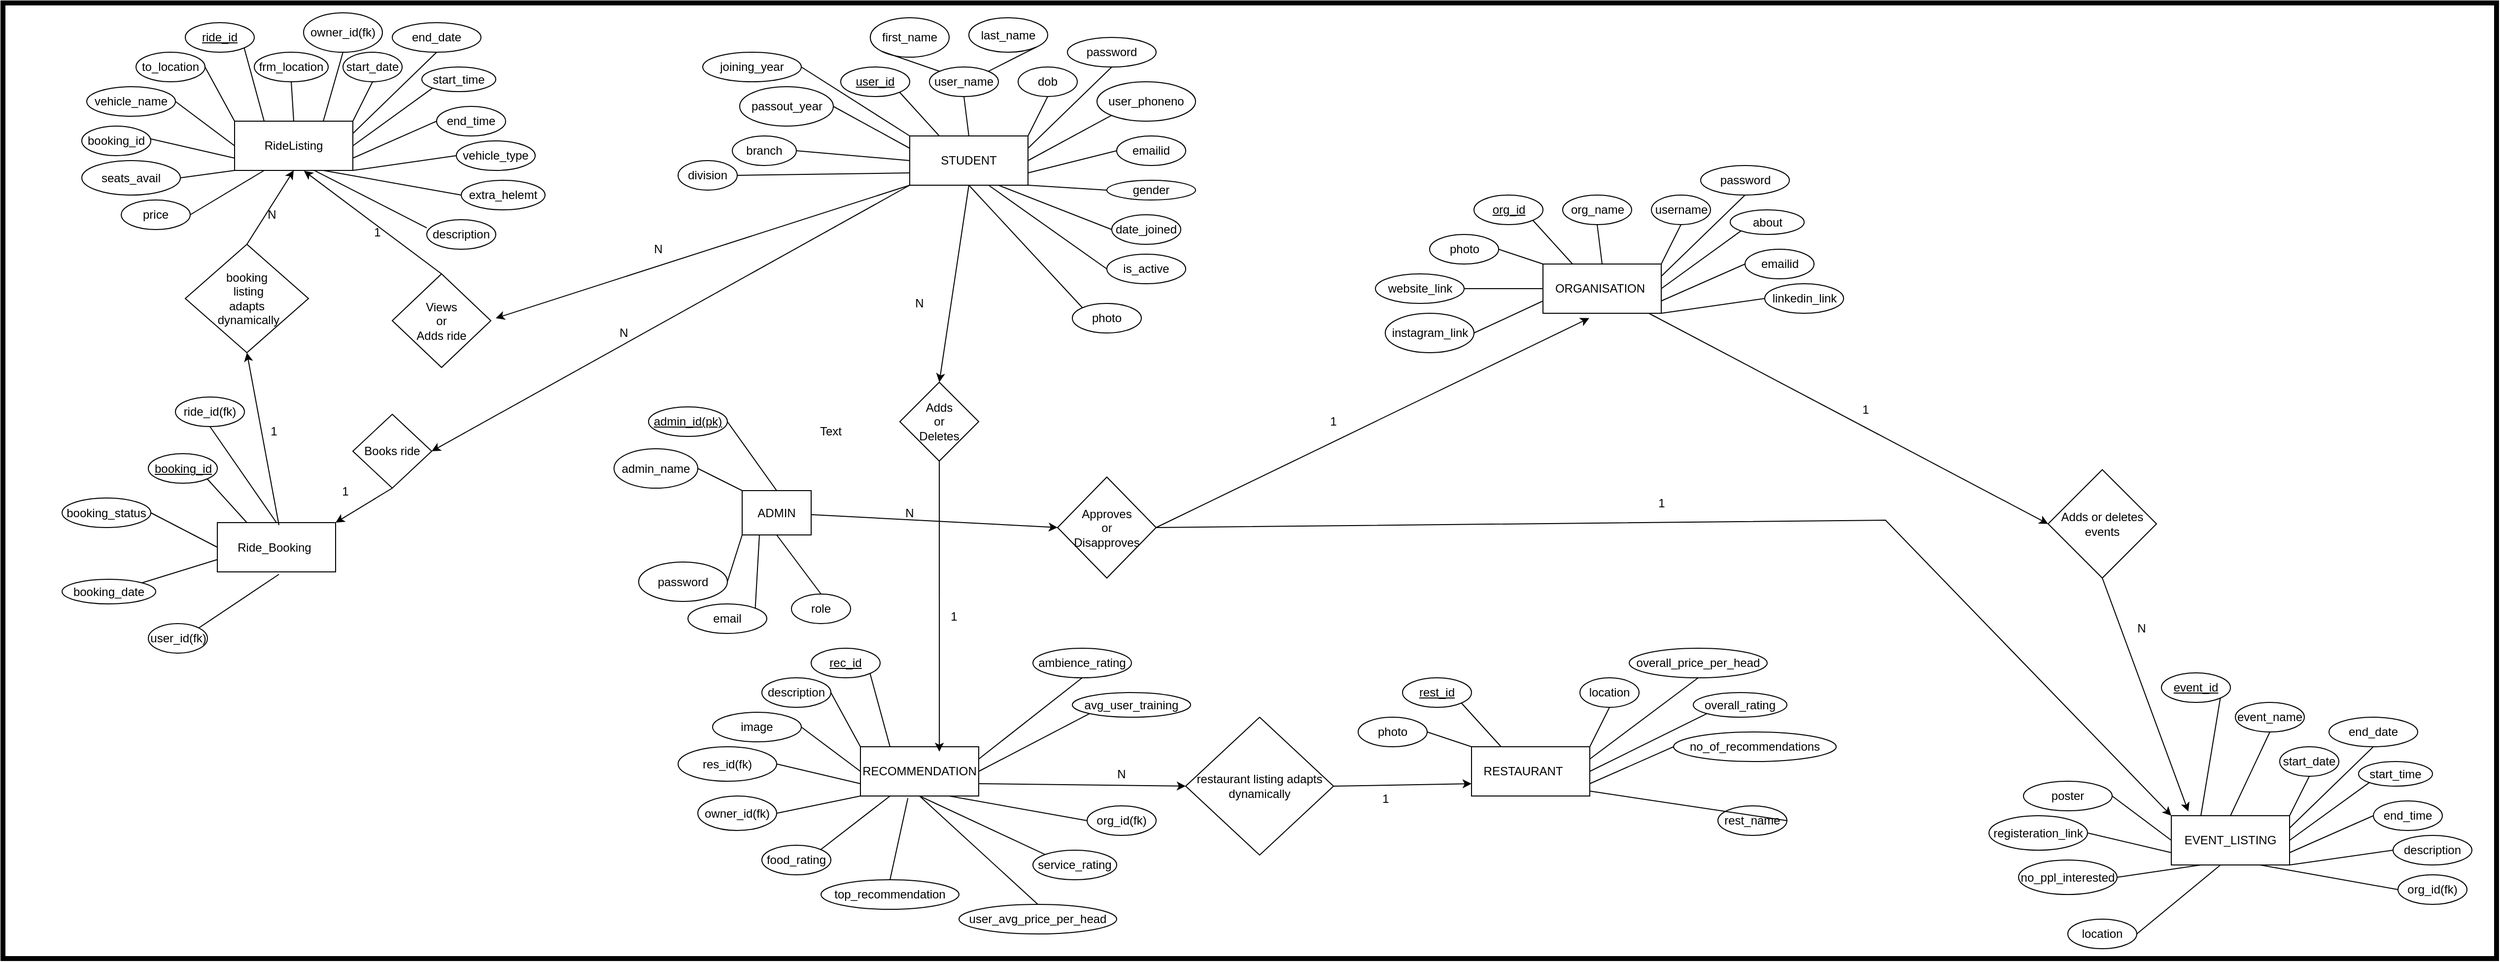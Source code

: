 <mxfile version="22.1.3" type="google">
  <diagram name="Page-1" id="GEzYdDF1BJsxNQrEVvO7">
    <mxGraphModel grid="1" page="1" gridSize="10" guides="1" tooltips="1" connect="1" arrows="1" fold="1" pageScale="1" pageWidth="850" pageHeight="1100" math="0" shadow="0">
      <root>
        <mxCell id="0" />
        <mxCell id="1" parent="0" />
        <mxCell id="rP0GA_UCQ7L0hZzCrlnX-43" style="edgeStyle=none;rounded=0;orthogonalLoop=1;jettySize=auto;html=1;exitX=0;exitY=1;exitDx=0;exitDy=0;" edge="1" parent="1" source="HwZLsTvkrUzx8jBDkVq--1">
          <mxGeometry relative="1" as="geometry">
            <mxPoint x="-550" y="-220" as="targetPoint" />
          </mxGeometry>
        </mxCell>
        <mxCell id="rP0GA_UCQ7L0hZzCrlnX-46" style="edgeStyle=none;rounded=0;orthogonalLoop=1;jettySize=auto;html=1;exitX=0;exitY=1;exitDx=0;exitDy=0;entryX=1;entryY=0.5;entryDx=0;entryDy=0;" edge="1" parent="1" source="HwZLsTvkrUzx8jBDkVq--1" target="HwZLsTvkrUzx8jBDkVq--203">
          <mxGeometry relative="1" as="geometry" />
        </mxCell>
        <mxCell id="HwZLsTvkrUzx8jBDkVq--1" value="" style="rounded=0;whiteSpace=wrap;html=1;" vertex="1" parent="1">
          <mxGeometry x="-130" y="-405" width="120" height="50" as="geometry" />
        </mxCell>
        <mxCell id="rP0GA_UCQ7L0hZzCrlnX-42" style="edgeStyle=none;rounded=0;orthogonalLoop=1;jettySize=auto;html=1;entryX=0.5;entryY=0;entryDx=0;entryDy=0;exitX=0.5;exitY=1;exitDx=0;exitDy=0;" edge="1" parent="1" source="HwZLsTvkrUzx8jBDkVq--1" target="HwZLsTvkrUzx8jBDkVq--189">
          <mxGeometry relative="1" as="geometry" />
        </mxCell>
        <mxCell id="HwZLsTvkrUzx8jBDkVq--2" value="STUDENT" style="text;html=1;strokeColor=none;fillColor=none;align=center;verticalAlign=middle;whiteSpace=wrap;rounded=0;" vertex="1" parent="1">
          <mxGeometry x="-100" y="-395" width="60" height="30" as="geometry" />
        </mxCell>
        <mxCell id="HwZLsTvkrUzx8jBDkVq--3" value="&lt;u&gt;user_id&lt;/u&gt;" style="ellipse;whiteSpace=wrap;html=1;" vertex="1" parent="1">
          <mxGeometry x="-200" y="-475" width="70" height="30" as="geometry" />
        </mxCell>
        <mxCell id="HwZLsTvkrUzx8jBDkVq--4" value="user_name" style="ellipse;whiteSpace=wrap;html=1;" vertex="1" parent="1">
          <mxGeometry x="-110" y="-475" width="70" height="30" as="geometry" />
        </mxCell>
        <mxCell id="HwZLsTvkrUzx8jBDkVq--5" value="first_name" style="ellipse;whiteSpace=wrap;html=1;" vertex="1" parent="1">
          <mxGeometry x="-170" y="-525" width="80" height="40" as="geometry" />
        </mxCell>
        <mxCell id="HwZLsTvkrUzx8jBDkVq--6" value="last_name" style="ellipse;whiteSpace=wrap;html=1;" vertex="1" parent="1">
          <mxGeometry x="-70" y="-525" width="80" height="35" as="geometry" />
        </mxCell>
        <mxCell id="HwZLsTvkrUzx8jBDkVq--7" value="dob" style="ellipse;whiteSpace=wrap;html=1;" vertex="1" parent="1">
          <mxGeometry x="-20" y="-475" width="60" height="30" as="geometry" />
        </mxCell>
        <mxCell id="HwZLsTvkrUzx8jBDkVq--8" value="" style="endArrow=none;html=1;rounded=0;exitX=0;exitY=0;exitDx=0;exitDy=0;entryX=0;entryY=1;entryDx=0;entryDy=0;" edge="1" parent="1" source="HwZLsTvkrUzx8jBDkVq--4" target="HwZLsTvkrUzx8jBDkVq--5">
          <mxGeometry width="50" height="50" relative="1" as="geometry">
            <mxPoint x="190" y="-345" as="sourcePoint" />
            <mxPoint x="240" y="-395" as="targetPoint" />
          </mxGeometry>
        </mxCell>
        <mxCell id="HwZLsTvkrUzx8jBDkVq--9" value="" style="endArrow=none;html=1;rounded=0;exitX=1;exitY=0;exitDx=0;exitDy=0;entryX=1;entryY=1;entryDx=0;entryDy=0;" edge="1" parent="1" source="HwZLsTvkrUzx8jBDkVq--4" target="HwZLsTvkrUzx8jBDkVq--6">
          <mxGeometry width="50" height="50" relative="1" as="geometry">
            <mxPoint x="190" y="-345" as="sourcePoint" />
            <mxPoint x="240" y="-395" as="targetPoint" />
          </mxGeometry>
        </mxCell>
        <mxCell id="HwZLsTvkrUzx8jBDkVq--10" value="" style="endArrow=none;html=1;rounded=0;exitX=0.25;exitY=0;exitDx=0;exitDy=0;entryX=1;entryY=1;entryDx=0;entryDy=0;" edge="1" parent="1" source="HwZLsTvkrUzx8jBDkVq--1" target="HwZLsTvkrUzx8jBDkVq--3">
          <mxGeometry width="50" height="50" relative="1" as="geometry">
            <mxPoint x="190" y="-345" as="sourcePoint" />
            <mxPoint x="240" y="-395" as="targetPoint" />
          </mxGeometry>
        </mxCell>
        <mxCell id="HwZLsTvkrUzx8jBDkVq--11" value="" style="endArrow=none;html=1;rounded=0;exitX=0.5;exitY=0;exitDx=0;exitDy=0;entryX=0.5;entryY=1;entryDx=0;entryDy=0;" edge="1" parent="1" source="HwZLsTvkrUzx8jBDkVq--1" target="HwZLsTvkrUzx8jBDkVq--4">
          <mxGeometry width="50" height="50" relative="1" as="geometry">
            <mxPoint x="190" y="-345" as="sourcePoint" />
            <mxPoint x="240" y="-395" as="targetPoint" />
          </mxGeometry>
        </mxCell>
        <mxCell id="HwZLsTvkrUzx8jBDkVq--12" value="" style="endArrow=none;html=1;rounded=0;exitX=1;exitY=0;exitDx=0;exitDy=0;entryX=0.5;entryY=1;entryDx=0;entryDy=0;" edge="1" parent="1" source="HwZLsTvkrUzx8jBDkVq--1" target="HwZLsTvkrUzx8jBDkVq--7">
          <mxGeometry width="50" height="50" relative="1" as="geometry">
            <mxPoint x="190" y="-345" as="sourcePoint" />
            <mxPoint x="240" y="-395" as="targetPoint" />
          </mxGeometry>
        </mxCell>
        <mxCell id="HwZLsTvkrUzx8jBDkVq--13" value="user_phoneno" style="ellipse;whiteSpace=wrap;html=1;" vertex="1" parent="1">
          <mxGeometry x="60" y="-460" width="100" height="40" as="geometry" />
        </mxCell>
        <mxCell id="HwZLsTvkrUzx8jBDkVq--14" value="" style="endArrow=none;html=1;rounded=0;exitX=1;exitY=0.5;exitDx=0;exitDy=0;entryX=0;entryY=1;entryDx=0;entryDy=0;" edge="1" parent="1" source="HwZLsTvkrUzx8jBDkVq--1" target="HwZLsTvkrUzx8jBDkVq--13">
          <mxGeometry width="50" height="50" relative="1" as="geometry">
            <mxPoint x="190" y="-345" as="sourcePoint" />
            <mxPoint x="240" y="-395" as="targetPoint" />
          </mxGeometry>
        </mxCell>
        <mxCell id="HwZLsTvkrUzx8jBDkVq--15" value="emailid" style="ellipse;whiteSpace=wrap;html=1;" vertex="1" parent="1">
          <mxGeometry x="80" y="-405" width="70" height="30" as="geometry" />
        </mxCell>
        <mxCell id="HwZLsTvkrUzx8jBDkVq--16" value="" style="endArrow=none;html=1;rounded=0;exitX=1;exitY=0.75;exitDx=0;exitDy=0;entryX=0;entryY=0.5;entryDx=0;entryDy=0;" edge="1" parent="1" source="HwZLsTvkrUzx8jBDkVq--1" target="HwZLsTvkrUzx8jBDkVq--15">
          <mxGeometry width="50" height="50" relative="1" as="geometry">
            <mxPoint x="190" y="-345" as="sourcePoint" />
            <mxPoint x="240" y="-395" as="targetPoint" />
          </mxGeometry>
        </mxCell>
        <mxCell id="HwZLsTvkrUzx8jBDkVq--17" value="password" style="ellipse;whiteSpace=wrap;html=1;" vertex="1" parent="1">
          <mxGeometry x="30" y="-505" width="90" height="30" as="geometry" />
        </mxCell>
        <mxCell id="HwZLsTvkrUzx8jBDkVq--18" value="" style="endArrow=none;html=1;rounded=0;exitX=1;exitY=0.25;exitDx=0;exitDy=0;entryX=0.5;entryY=1;entryDx=0;entryDy=0;" edge="1" parent="1" source="HwZLsTvkrUzx8jBDkVq--1" target="HwZLsTvkrUzx8jBDkVq--17">
          <mxGeometry width="50" height="50" relative="1" as="geometry">
            <mxPoint x="190" y="-345" as="sourcePoint" />
            <mxPoint x="240" y="-395" as="targetPoint" />
          </mxGeometry>
        </mxCell>
        <mxCell id="HwZLsTvkrUzx8jBDkVq--19" value="joining_year" style="ellipse;whiteSpace=wrap;html=1;" vertex="1" parent="1">
          <mxGeometry x="-340" y="-490" width="100" height="30" as="geometry" />
        </mxCell>
        <mxCell id="HwZLsTvkrUzx8jBDkVq--20" value="passout_year" style="ellipse;whiteSpace=wrap;html=1;" vertex="1" parent="1">
          <mxGeometry x="-302.5" y="-455" width="95" height="40" as="geometry" />
        </mxCell>
        <mxCell id="HwZLsTvkrUzx8jBDkVq--21" value="branch" style="ellipse;whiteSpace=wrap;html=1;" vertex="1" parent="1">
          <mxGeometry x="-310" y="-405" width="65" height="30" as="geometry" />
        </mxCell>
        <mxCell id="HwZLsTvkrUzx8jBDkVq--22" value="division" style="ellipse;whiteSpace=wrap;html=1;" vertex="1" parent="1">
          <mxGeometry x="-365" y="-380" width="60" height="30" as="geometry" />
        </mxCell>
        <mxCell id="HwZLsTvkrUzx8jBDkVq--23" value="gender" style="ellipse;whiteSpace=wrap;html=1;" vertex="1" parent="1">
          <mxGeometry x="70" y="-360" width="90" height="20" as="geometry" />
        </mxCell>
        <mxCell id="HwZLsTvkrUzx8jBDkVq--24" value="" style="endArrow=none;html=1;rounded=0;exitX=1;exitY=0.5;exitDx=0;exitDy=0;entryX=0;entryY=0;entryDx=0;entryDy=0;" edge="1" parent="1" source="HwZLsTvkrUzx8jBDkVq--19" target="HwZLsTvkrUzx8jBDkVq--1">
          <mxGeometry width="50" height="50" relative="1" as="geometry">
            <mxPoint x="50" y="-345" as="sourcePoint" />
            <mxPoint x="100" y="-395" as="targetPoint" />
          </mxGeometry>
        </mxCell>
        <mxCell id="HwZLsTvkrUzx8jBDkVq--25" value="" style="endArrow=none;html=1;rounded=0;exitX=1;exitY=0.5;exitDx=0;exitDy=0;entryX=0;entryY=0.25;entryDx=0;entryDy=0;" edge="1" parent="1" source="HwZLsTvkrUzx8jBDkVq--20" target="HwZLsTvkrUzx8jBDkVq--1">
          <mxGeometry width="50" height="50" relative="1" as="geometry">
            <mxPoint x="-200" y="-440" as="sourcePoint" />
            <mxPoint x="-160" y="-365" as="targetPoint" />
          </mxGeometry>
        </mxCell>
        <mxCell id="HwZLsTvkrUzx8jBDkVq--26" value="" style="endArrow=none;html=1;rounded=0;exitX=1;exitY=0.5;exitDx=0;exitDy=0;entryX=0;entryY=0.5;entryDx=0;entryDy=0;" edge="1" parent="1" source="HwZLsTvkrUzx8jBDkVq--21" target="HwZLsTvkrUzx8jBDkVq--1">
          <mxGeometry width="50" height="50" relative="1" as="geometry">
            <mxPoint x="-190" y="-430" as="sourcePoint" />
            <mxPoint x="-120" y="-382" as="targetPoint" />
          </mxGeometry>
        </mxCell>
        <mxCell id="HwZLsTvkrUzx8jBDkVq--27" value="" style="endArrow=none;html=1;rounded=0;exitX=1;exitY=0.5;exitDx=0;exitDy=0;entryX=0;entryY=0.75;entryDx=0;entryDy=0;" edge="1" parent="1" source="HwZLsTvkrUzx8jBDkVq--22" target="HwZLsTvkrUzx8jBDkVq--1">
          <mxGeometry width="50" height="50" relative="1" as="geometry">
            <mxPoint x="-180" y="-420" as="sourcePoint" />
            <mxPoint x="-110" y="-372" as="targetPoint" />
          </mxGeometry>
        </mxCell>
        <mxCell id="HwZLsTvkrUzx8jBDkVq--28" value="" style="endArrow=none;html=1;rounded=0;exitX=0;exitY=0.5;exitDx=0;exitDy=0;entryX=1;entryY=1;entryDx=0;entryDy=0;" edge="1" parent="1" source="HwZLsTvkrUzx8jBDkVq--23" target="HwZLsTvkrUzx8jBDkVq--1">
          <mxGeometry width="50" height="50" relative="1" as="geometry">
            <mxPoint x="-170" y="-410" as="sourcePoint" />
            <mxPoint x="-100" y="-362" as="targetPoint" />
          </mxGeometry>
        </mxCell>
        <mxCell id="HwZLsTvkrUzx8jBDkVq--29" value="photo" style="ellipse;whiteSpace=wrap;html=1;" vertex="1" parent="1">
          <mxGeometry x="35" y="-235" width="70" height="30" as="geometry" />
        </mxCell>
        <mxCell id="HwZLsTvkrUzx8jBDkVq--30" value="date_joined" style="ellipse;whiteSpace=wrap;html=1;" vertex="1" parent="1">
          <mxGeometry x="75" y="-325" width="70" height="30" as="geometry" />
        </mxCell>
        <mxCell id="HwZLsTvkrUzx8jBDkVq--31" value="is_active" style="ellipse;whiteSpace=wrap;html=1;" vertex="1" parent="1">
          <mxGeometry x="70" y="-285" width="80" height="30" as="geometry" />
        </mxCell>
        <mxCell id="HwZLsTvkrUzx8jBDkVq--32" value="" style="endArrow=none;html=1;rounded=0;exitX=0;exitY=0;exitDx=0;exitDy=0;entryX=0.5;entryY=1;entryDx=0;entryDy=0;" edge="1" parent="1" source="HwZLsTvkrUzx8jBDkVq--29" target="HwZLsTvkrUzx8jBDkVq--1">
          <mxGeometry width="50" height="50" relative="1" as="geometry">
            <mxPoint x="-160" y="-400" as="sourcePoint" />
            <mxPoint x="-90" y="-352" as="targetPoint" />
          </mxGeometry>
        </mxCell>
        <mxCell id="HwZLsTvkrUzx8jBDkVq--33" value="" style="endArrow=none;html=1;rounded=0;exitX=0;exitY=0.5;exitDx=0;exitDy=0;" edge="1" parent="1" source="HwZLsTvkrUzx8jBDkVq--31">
          <mxGeometry width="50" height="50" relative="1" as="geometry">
            <mxPoint x="-150" y="-390" as="sourcePoint" />
            <mxPoint x="-50" y="-355" as="targetPoint" />
          </mxGeometry>
        </mxCell>
        <mxCell id="HwZLsTvkrUzx8jBDkVq--34" value="" style="endArrow=none;html=1;rounded=0;exitX=0.75;exitY=1;exitDx=0;exitDy=0;entryX=0;entryY=0.5;entryDx=0;entryDy=0;" edge="1" parent="1" source="HwZLsTvkrUzx8jBDkVq--1" target="HwZLsTvkrUzx8jBDkVq--30">
          <mxGeometry width="50" height="50" relative="1" as="geometry">
            <mxPoint x="-140" y="-380" as="sourcePoint" />
            <mxPoint x="-70" y="-332" as="targetPoint" />
          </mxGeometry>
        </mxCell>
        <mxCell id="rP0GA_UCQ7L0hZzCrlnX-47" style="edgeStyle=none;rounded=0;orthogonalLoop=1;jettySize=auto;html=1;entryX=0;entryY=0.5;entryDx=0;entryDy=0;" edge="1" parent="1" source="HwZLsTvkrUzx8jBDkVq--35" target="HwZLsTvkrUzx8jBDkVq--171">
          <mxGeometry relative="1" as="geometry" />
        </mxCell>
        <mxCell id="HwZLsTvkrUzx8jBDkVq--35" value="" style="rounded=0;whiteSpace=wrap;html=1;" vertex="1" parent="1">
          <mxGeometry x="512.5" y="-275" width="120" height="50" as="geometry" />
        </mxCell>
        <mxCell id="HwZLsTvkrUzx8jBDkVq--36" value="ORGANISATION" style="text;html=1;strokeColor=none;fillColor=none;align=center;verticalAlign=middle;whiteSpace=wrap;rounded=0;" vertex="1" parent="1">
          <mxGeometry x="537.5" y="-265" width="65" height="30" as="geometry" />
        </mxCell>
        <mxCell id="HwZLsTvkrUzx8jBDkVq--37" value="&lt;u&gt;org_id&lt;/u&gt;" style="ellipse;whiteSpace=wrap;html=1;" vertex="1" parent="1">
          <mxGeometry x="442.5" y="-345" width="70" height="30" as="geometry" />
        </mxCell>
        <mxCell id="HwZLsTvkrUzx8jBDkVq--38" value="org_name" style="ellipse;whiteSpace=wrap;html=1;" vertex="1" parent="1">
          <mxGeometry x="532.5" y="-345" width="70" height="30" as="geometry" />
        </mxCell>
        <mxCell id="HwZLsTvkrUzx8jBDkVq--39" value="username" style="ellipse;whiteSpace=wrap;html=1;" vertex="1" parent="1">
          <mxGeometry x="622.5" y="-345" width="60" height="30" as="geometry" />
        </mxCell>
        <mxCell id="HwZLsTvkrUzx8jBDkVq--40" value="" style="endArrow=none;html=1;rounded=0;exitX=0.25;exitY=0;exitDx=0;exitDy=0;entryX=1;entryY=1;entryDx=0;entryDy=0;" edge="1" parent="1" source="HwZLsTvkrUzx8jBDkVq--35" target="HwZLsTvkrUzx8jBDkVq--37">
          <mxGeometry width="50" height="50" relative="1" as="geometry">
            <mxPoint x="832.5" y="-215" as="sourcePoint" />
            <mxPoint x="882.5" y="-265" as="targetPoint" />
          </mxGeometry>
        </mxCell>
        <mxCell id="HwZLsTvkrUzx8jBDkVq--41" value="" style="endArrow=none;html=1;rounded=0;exitX=0.5;exitY=0;exitDx=0;exitDy=0;entryX=0.5;entryY=1;entryDx=0;entryDy=0;" edge="1" parent="1" source="HwZLsTvkrUzx8jBDkVq--35" target="HwZLsTvkrUzx8jBDkVq--38">
          <mxGeometry width="50" height="50" relative="1" as="geometry">
            <mxPoint x="832.5" y="-215" as="sourcePoint" />
            <mxPoint x="882.5" y="-265" as="targetPoint" />
          </mxGeometry>
        </mxCell>
        <mxCell id="HwZLsTvkrUzx8jBDkVq--42" value="" style="endArrow=none;html=1;rounded=0;exitX=1;exitY=0;exitDx=0;exitDy=0;entryX=0.5;entryY=1;entryDx=0;entryDy=0;" edge="1" parent="1" source="HwZLsTvkrUzx8jBDkVq--35" target="HwZLsTvkrUzx8jBDkVq--39">
          <mxGeometry width="50" height="50" relative="1" as="geometry">
            <mxPoint x="832.5" y="-215" as="sourcePoint" />
            <mxPoint x="882.5" y="-265" as="targetPoint" />
          </mxGeometry>
        </mxCell>
        <mxCell id="HwZLsTvkrUzx8jBDkVq--43" value="about" style="ellipse;whiteSpace=wrap;html=1;" vertex="1" parent="1">
          <mxGeometry x="702.5" y="-330" width="75" height="25" as="geometry" />
        </mxCell>
        <mxCell id="HwZLsTvkrUzx8jBDkVq--44" value="" style="endArrow=none;html=1;rounded=0;exitX=1;exitY=0.5;exitDx=0;exitDy=0;entryX=0;entryY=1;entryDx=0;entryDy=0;" edge="1" parent="1" source="HwZLsTvkrUzx8jBDkVq--35" target="HwZLsTvkrUzx8jBDkVq--43">
          <mxGeometry width="50" height="50" relative="1" as="geometry">
            <mxPoint x="832.5" y="-215" as="sourcePoint" />
            <mxPoint x="882.5" y="-265" as="targetPoint" />
          </mxGeometry>
        </mxCell>
        <mxCell id="HwZLsTvkrUzx8jBDkVq--45" value="emailid" style="ellipse;whiteSpace=wrap;html=1;" vertex="1" parent="1">
          <mxGeometry x="717.5" y="-290" width="70" height="30" as="geometry" />
        </mxCell>
        <mxCell id="HwZLsTvkrUzx8jBDkVq--46" value="" style="endArrow=none;html=1;rounded=0;exitX=1;exitY=0.75;exitDx=0;exitDy=0;entryX=0;entryY=0.5;entryDx=0;entryDy=0;" edge="1" parent="1" source="HwZLsTvkrUzx8jBDkVq--35" target="HwZLsTvkrUzx8jBDkVq--45">
          <mxGeometry width="50" height="50" relative="1" as="geometry">
            <mxPoint x="832.5" y="-215" as="sourcePoint" />
            <mxPoint x="882.5" y="-265" as="targetPoint" />
          </mxGeometry>
        </mxCell>
        <mxCell id="HwZLsTvkrUzx8jBDkVq--47" value="password" style="ellipse;whiteSpace=wrap;html=1;" vertex="1" parent="1">
          <mxGeometry x="672.5" y="-375" width="90" height="30" as="geometry" />
        </mxCell>
        <mxCell id="HwZLsTvkrUzx8jBDkVq--48" value="" style="endArrow=none;html=1;rounded=0;exitX=1;exitY=0.25;exitDx=0;exitDy=0;entryX=0.5;entryY=1;entryDx=0;entryDy=0;" edge="1" parent="1" source="HwZLsTvkrUzx8jBDkVq--35" target="HwZLsTvkrUzx8jBDkVq--47">
          <mxGeometry width="50" height="50" relative="1" as="geometry">
            <mxPoint x="832.5" y="-215" as="sourcePoint" />
            <mxPoint x="882.5" y="-265" as="targetPoint" />
          </mxGeometry>
        </mxCell>
        <mxCell id="HwZLsTvkrUzx8jBDkVq--49" value="website_link" style="ellipse;whiteSpace=wrap;html=1;" vertex="1" parent="1">
          <mxGeometry x="342.5" y="-265" width="90" height="30" as="geometry" />
        </mxCell>
        <mxCell id="HwZLsTvkrUzx8jBDkVq--50" value="" style="endArrow=none;html=1;rounded=0;exitX=1;exitY=0.5;exitDx=0;exitDy=0;entryX=0;entryY=0.5;entryDx=0;entryDy=0;" edge="1" parent="1" source="HwZLsTvkrUzx8jBDkVq--49" target="HwZLsTvkrUzx8jBDkVq--35">
          <mxGeometry width="50" height="50" relative="1" as="geometry">
            <mxPoint x="472.5" y="-280" as="sourcePoint" />
            <mxPoint x="542.5" y="-232" as="targetPoint" />
          </mxGeometry>
        </mxCell>
        <mxCell id="HwZLsTvkrUzx8jBDkVq--51" value="photo" style="ellipse;whiteSpace=wrap;html=1;" vertex="1" parent="1">
          <mxGeometry x="397.5" y="-305" width="70" height="30" as="geometry" />
        </mxCell>
        <mxCell id="HwZLsTvkrUzx8jBDkVq--52" value="instagram_link" style="ellipse;whiteSpace=wrap;html=1;" vertex="1" parent="1">
          <mxGeometry x="352.5" y="-225" width="90" height="40" as="geometry" />
        </mxCell>
        <mxCell id="HwZLsTvkrUzx8jBDkVq--53" value="linkedin_link" style="ellipse;whiteSpace=wrap;html=1;" vertex="1" parent="1">
          <mxGeometry x="737.5" y="-255" width="80" height="30" as="geometry" />
        </mxCell>
        <mxCell id="HwZLsTvkrUzx8jBDkVq--54" value="" style="endArrow=none;html=1;rounded=0;exitX=1;exitY=0.5;exitDx=0;exitDy=0;entryX=0;entryY=0;entryDx=0;entryDy=0;" edge="1" parent="1" source="HwZLsTvkrUzx8jBDkVq--51" target="HwZLsTvkrUzx8jBDkVq--35">
          <mxGeometry width="50" height="50" relative="1" as="geometry">
            <mxPoint x="482.5" y="-270" as="sourcePoint" />
            <mxPoint x="552.5" y="-222" as="targetPoint" />
          </mxGeometry>
        </mxCell>
        <mxCell id="HwZLsTvkrUzx8jBDkVq--55" value="" style="endArrow=none;html=1;rounded=0;exitX=0;exitY=0.5;exitDx=0;exitDy=0;entryX=1;entryY=1;entryDx=0;entryDy=0;" edge="1" parent="1" source="HwZLsTvkrUzx8jBDkVq--53" target="HwZLsTvkrUzx8jBDkVq--35">
          <mxGeometry width="50" height="50" relative="1" as="geometry">
            <mxPoint x="492.5" y="-260" as="sourcePoint" />
            <mxPoint x="562.5" y="-212" as="targetPoint" />
          </mxGeometry>
        </mxCell>
        <mxCell id="HwZLsTvkrUzx8jBDkVq--56" value="" style="endArrow=none;html=1;rounded=0;exitX=0;exitY=0.75;exitDx=0;exitDy=0;entryX=1;entryY=0.5;entryDx=0;entryDy=0;" edge="1" parent="1" source="HwZLsTvkrUzx8jBDkVq--35" target="HwZLsTvkrUzx8jBDkVq--52">
          <mxGeometry width="50" height="50" relative="1" as="geometry">
            <mxPoint x="502.5" y="-250" as="sourcePoint" />
            <mxPoint x="572.5" y="-202" as="targetPoint" />
          </mxGeometry>
        </mxCell>
        <mxCell id="HwZLsTvkrUzx8jBDkVq--57" value="" style="rounded=0;whiteSpace=wrap;html=1;" vertex="1" parent="1">
          <mxGeometry x="1150" y="285" width="120" height="50" as="geometry" />
        </mxCell>
        <mxCell id="HwZLsTvkrUzx8jBDkVq--58" value="EVENT_LISTING" style="text;html=1;strokeColor=none;fillColor=none;align=center;verticalAlign=middle;whiteSpace=wrap;rounded=0;" vertex="1" parent="1">
          <mxGeometry x="1170" y="295" width="80" height="30" as="geometry" />
        </mxCell>
        <mxCell id="HwZLsTvkrUzx8jBDkVq--59" value="&lt;u&gt;event_id&lt;/u&gt;" style="ellipse;whiteSpace=wrap;html=1;" vertex="1" parent="1">
          <mxGeometry x="1140" y="140" width="70" height="30" as="geometry" />
        </mxCell>
        <mxCell id="HwZLsTvkrUzx8jBDkVq--60" value="event_name" style="ellipse;whiteSpace=wrap;html=1;" vertex="1" parent="1">
          <mxGeometry x="1215" y="170" width="70" height="30" as="geometry" />
        </mxCell>
        <mxCell id="HwZLsTvkrUzx8jBDkVq--61" value="start_date" style="ellipse;whiteSpace=wrap;html=1;" vertex="1" parent="1">
          <mxGeometry x="1260" y="215" width="60" height="30" as="geometry" />
        </mxCell>
        <mxCell id="HwZLsTvkrUzx8jBDkVq--62" value="" style="endArrow=none;html=1;rounded=0;exitX=0.25;exitY=0;exitDx=0;exitDy=0;entryX=1;entryY=1;entryDx=0;entryDy=0;" edge="1" parent="1" source="HwZLsTvkrUzx8jBDkVq--57" target="HwZLsTvkrUzx8jBDkVq--59">
          <mxGeometry width="50" height="50" relative="1" as="geometry">
            <mxPoint x="1470" y="345" as="sourcePoint" />
            <mxPoint x="1520" y="295" as="targetPoint" />
          </mxGeometry>
        </mxCell>
        <mxCell id="HwZLsTvkrUzx8jBDkVq--63" value="" style="endArrow=none;html=1;rounded=0;exitX=0.5;exitY=0;exitDx=0;exitDy=0;entryX=0.5;entryY=1;entryDx=0;entryDy=0;" edge="1" parent="1" source="HwZLsTvkrUzx8jBDkVq--57" target="HwZLsTvkrUzx8jBDkVq--60">
          <mxGeometry width="50" height="50" relative="1" as="geometry">
            <mxPoint x="1470" y="345" as="sourcePoint" />
            <mxPoint x="1520" y="295" as="targetPoint" />
          </mxGeometry>
        </mxCell>
        <mxCell id="HwZLsTvkrUzx8jBDkVq--64" value="" style="endArrow=none;html=1;rounded=0;exitX=1;exitY=0;exitDx=0;exitDy=0;entryX=0.5;entryY=1;entryDx=0;entryDy=0;" edge="1" parent="1" source="HwZLsTvkrUzx8jBDkVq--57" target="HwZLsTvkrUzx8jBDkVq--61">
          <mxGeometry width="50" height="50" relative="1" as="geometry">
            <mxPoint x="1470" y="345" as="sourcePoint" />
            <mxPoint x="1520" y="295" as="targetPoint" />
          </mxGeometry>
        </mxCell>
        <mxCell id="HwZLsTvkrUzx8jBDkVq--65" value="start_time" style="ellipse;whiteSpace=wrap;html=1;" vertex="1" parent="1">
          <mxGeometry x="1340" y="230" width="75" height="25" as="geometry" />
        </mxCell>
        <mxCell id="HwZLsTvkrUzx8jBDkVq--66" value="" style="endArrow=none;html=1;rounded=0;exitX=1;exitY=0.5;exitDx=0;exitDy=0;entryX=0;entryY=1;entryDx=0;entryDy=0;" edge="1" parent="1" source="HwZLsTvkrUzx8jBDkVq--57" target="HwZLsTvkrUzx8jBDkVq--65">
          <mxGeometry width="50" height="50" relative="1" as="geometry">
            <mxPoint x="1470" y="345" as="sourcePoint" />
            <mxPoint x="1520" y="295" as="targetPoint" />
          </mxGeometry>
        </mxCell>
        <mxCell id="HwZLsTvkrUzx8jBDkVq--67" value="end_time" style="ellipse;whiteSpace=wrap;html=1;" vertex="1" parent="1">
          <mxGeometry x="1355" y="270" width="70" height="30" as="geometry" />
        </mxCell>
        <mxCell id="HwZLsTvkrUzx8jBDkVq--68" value="" style="endArrow=none;html=1;rounded=0;exitX=1;exitY=0.75;exitDx=0;exitDy=0;entryX=0;entryY=0.5;entryDx=0;entryDy=0;" edge="1" parent="1" source="HwZLsTvkrUzx8jBDkVq--57" target="HwZLsTvkrUzx8jBDkVq--67">
          <mxGeometry width="50" height="50" relative="1" as="geometry">
            <mxPoint x="1470" y="345" as="sourcePoint" />
            <mxPoint x="1520" y="295" as="targetPoint" />
          </mxGeometry>
        </mxCell>
        <mxCell id="HwZLsTvkrUzx8jBDkVq--69" value="end_date" style="ellipse;whiteSpace=wrap;html=1;" vertex="1" parent="1">
          <mxGeometry x="1310" y="185" width="90" height="30" as="geometry" />
        </mxCell>
        <mxCell id="HwZLsTvkrUzx8jBDkVq--70" value="" style="endArrow=none;html=1;rounded=0;exitX=1;exitY=0.25;exitDx=0;exitDy=0;entryX=0.5;entryY=1;entryDx=0;entryDy=0;" edge="1" parent="1" source="HwZLsTvkrUzx8jBDkVq--57" target="HwZLsTvkrUzx8jBDkVq--69">
          <mxGeometry width="50" height="50" relative="1" as="geometry">
            <mxPoint x="1470" y="345" as="sourcePoint" />
            <mxPoint x="1520" y="295" as="targetPoint" />
          </mxGeometry>
        </mxCell>
        <mxCell id="HwZLsTvkrUzx8jBDkVq--71" value="poster" style="ellipse;whiteSpace=wrap;html=1;" vertex="1" parent="1">
          <mxGeometry x="1000" y="250" width="90" height="30" as="geometry" />
        </mxCell>
        <mxCell id="HwZLsTvkrUzx8jBDkVq--72" value="" style="endArrow=none;html=1;rounded=0;exitX=1;exitY=0.5;exitDx=0;exitDy=0;entryX=0;entryY=0.5;entryDx=0;entryDy=0;" edge="1" parent="1" source="HwZLsTvkrUzx8jBDkVq--71" target="HwZLsTvkrUzx8jBDkVq--57">
          <mxGeometry width="50" height="50" relative="1" as="geometry">
            <mxPoint x="1110" y="280" as="sourcePoint" />
            <mxPoint x="1180" y="328" as="targetPoint" />
          </mxGeometry>
        </mxCell>
        <mxCell id="HwZLsTvkrUzx8jBDkVq--73" value="location" style="ellipse;whiteSpace=wrap;html=1;" vertex="1" parent="1">
          <mxGeometry x="1045" y="390" width="70" height="30" as="geometry" />
        </mxCell>
        <mxCell id="HwZLsTvkrUzx8jBDkVq--74" value="registeration_link" style="ellipse;whiteSpace=wrap;html=1;" vertex="1" parent="1">
          <mxGeometry x="965" y="285" width="100" height="35" as="geometry" />
        </mxCell>
        <mxCell id="HwZLsTvkrUzx8jBDkVq--75" value="description" style="ellipse;whiteSpace=wrap;html=1;" vertex="1" parent="1">
          <mxGeometry x="1375" y="305" width="80" height="30" as="geometry" />
        </mxCell>
        <mxCell id="HwZLsTvkrUzx8jBDkVq--76" value="" style="endArrow=none;html=1;rounded=0;exitX=1;exitY=0.5;exitDx=0;exitDy=0;entryX=0.417;entryY=0.998;entryDx=0;entryDy=0;entryPerimeter=0;" edge="1" parent="1" source="HwZLsTvkrUzx8jBDkVq--73" target="HwZLsTvkrUzx8jBDkVq--57">
          <mxGeometry width="50" height="50" relative="1" as="geometry">
            <mxPoint x="1120" y="290" as="sourcePoint" />
            <mxPoint x="1190" y="338" as="targetPoint" />
          </mxGeometry>
        </mxCell>
        <mxCell id="HwZLsTvkrUzx8jBDkVq--77" value="" style="endArrow=none;html=1;rounded=0;exitX=0;exitY=0.5;exitDx=0;exitDy=0;entryX=1;entryY=1;entryDx=0;entryDy=0;" edge="1" parent="1" source="HwZLsTvkrUzx8jBDkVq--75" target="HwZLsTvkrUzx8jBDkVq--57">
          <mxGeometry width="50" height="50" relative="1" as="geometry">
            <mxPoint x="1130" y="300" as="sourcePoint" />
            <mxPoint x="1200" y="348" as="targetPoint" />
          </mxGeometry>
        </mxCell>
        <mxCell id="HwZLsTvkrUzx8jBDkVq--78" value="" style="endArrow=none;html=1;rounded=0;exitX=0;exitY=0.75;exitDx=0;exitDy=0;entryX=1;entryY=0.5;entryDx=0;entryDy=0;" edge="1" parent="1" source="HwZLsTvkrUzx8jBDkVq--57" target="HwZLsTvkrUzx8jBDkVq--74">
          <mxGeometry width="50" height="50" relative="1" as="geometry">
            <mxPoint x="1140" y="310" as="sourcePoint" />
            <mxPoint x="1210" y="358" as="targetPoint" />
          </mxGeometry>
        </mxCell>
        <mxCell id="HwZLsTvkrUzx8jBDkVq--79" value="org_id(fk)" style="ellipse;whiteSpace=wrap;html=1;" vertex="1" parent="1">
          <mxGeometry x="1380" y="345" width="70" height="30" as="geometry" />
        </mxCell>
        <mxCell id="HwZLsTvkrUzx8jBDkVq--80" value="no_ppl_interested" style="ellipse;whiteSpace=wrap;html=1;" vertex="1" parent="1">
          <mxGeometry x="995" y="330" width="100" height="35" as="geometry" />
        </mxCell>
        <mxCell id="HwZLsTvkrUzx8jBDkVq--81" value="" style="endArrow=none;html=1;rounded=0;exitX=1;exitY=0.5;exitDx=0;exitDy=0;entryX=0.25;entryY=1;entryDx=0;entryDy=0;" edge="1" parent="1" source="HwZLsTvkrUzx8jBDkVq--80" target="HwZLsTvkrUzx8jBDkVq--57">
          <mxGeometry width="50" height="50" relative="1" as="geometry">
            <mxPoint x="1160" y="360" as="sourcePoint" />
            <mxPoint x="1210" y="310" as="targetPoint" />
          </mxGeometry>
        </mxCell>
        <mxCell id="HwZLsTvkrUzx8jBDkVq--82" value="" style="endArrow=none;html=1;rounded=0;entryX=0;entryY=0.5;entryDx=0;entryDy=0;exitX=0.75;exitY=1;exitDx=0;exitDy=0;" edge="1" parent="1" source="HwZLsTvkrUzx8jBDkVq--57" target="HwZLsTvkrUzx8jBDkVq--79">
          <mxGeometry width="50" height="50" relative="1" as="geometry">
            <mxPoint x="1160" y="360" as="sourcePoint" />
            <mxPoint x="1210" y="310" as="targetPoint" />
          </mxGeometry>
        </mxCell>
        <mxCell id="HwZLsTvkrUzx8jBDkVq--83" value="" style="rounded=0;whiteSpace=wrap;html=1;" vertex="1" parent="1">
          <mxGeometry x="440" y="215" width="120" height="50" as="geometry" />
        </mxCell>
        <mxCell id="HwZLsTvkrUzx8jBDkVq--84" value="RESTAURANT" style="text;html=1;strokeColor=none;fillColor=none;align=center;verticalAlign=middle;whiteSpace=wrap;rounded=0;" vertex="1" parent="1">
          <mxGeometry x="460" y="225" width="65" height="30" as="geometry" />
        </mxCell>
        <mxCell id="HwZLsTvkrUzx8jBDkVq--85" value="&lt;u&gt;rest_id&lt;/u&gt;" style="ellipse;whiteSpace=wrap;html=1;" vertex="1" parent="1">
          <mxGeometry x="370" y="145" width="70" height="30" as="geometry" />
        </mxCell>
        <mxCell id="HwZLsTvkrUzx8jBDkVq--86" value="rest_name" style="ellipse;whiteSpace=wrap;html=1;" vertex="1" parent="1">
          <mxGeometry x="690" y="275" width="70" height="30" as="geometry" />
        </mxCell>
        <mxCell id="HwZLsTvkrUzx8jBDkVq--87" value="location" style="ellipse;whiteSpace=wrap;html=1;" vertex="1" parent="1">
          <mxGeometry x="550" y="145" width="60" height="30" as="geometry" />
        </mxCell>
        <mxCell id="HwZLsTvkrUzx8jBDkVq--88" value="" style="endArrow=none;html=1;rounded=0;exitX=0.25;exitY=0;exitDx=0;exitDy=0;entryX=1;entryY=1;entryDx=0;entryDy=0;" edge="1" parent="1" source="HwZLsTvkrUzx8jBDkVq--83" target="HwZLsTvkrUzx8jBDkVq--85">
          <mxGeometry width="50" height="50" relative="1" as="geometry">
            <mxPoint x="760" y="275" as="sourcePoint" />
            <mxPoint x="810" y="225" as="targetPoint" />
          </mxGeometry>
        </mxCell>
        <mxCell id="HwZLsTvkrUzx8jBDkVq--89" value="" style="endArrow=none;html=1;rounded=0;entryX=1;entryY=0.5;entryDx=0;entryDy=0;" edge="1" parent="1" target="HwZLsTvkrUzx8jBDkVq--86">
          <mxGeometry width="50" height="50" relative="1" as="geometry">
            <mxPoint x="560" y="260" as="sourcePoint" />
            <mxPoint x="810" y="225" as="targetPoint" />
          </mxGeometry>
        </mxCell>
        <mxCell id="HwZLsTvkrUzx8jBDkVq--90" value="" style="endArrow=none;html=1;rounded=0;exitX=1;exitY=0;exitDx=0;exitDy=0;entryX=0.5;entryY=1;entryDx=0;entryDy=0;" edge="1" parent="1" source="HwZLsTvkrUzx8jBDkVq--83" target="HwZLsTvkrUzx8jBDkVq--87">
          <mxGeometry width="50" height="50" relative="1" as="geometry">
            <mxPoint x="760" y="275" as="sourcePoint" />
            <mxPoint x="810" y="225" as="targetPoint" />
          </mxGeometry>
        </mxCell>
        <mxCell id="HwZLsTvkrUzx8jBDkVq--91" value="overall_rating" style="ellipse;whiteSpace=wrap;html=1;" vertex="1" parent="1">
          <mxGeometry x="665" y="160" width="95" height="25" as="geometry" />
        </mxCell>
        <mxCell id="HwZLsTvkrUzx8jBDkVq--92" value="" style="endArrow=none;html=1;rounded=0;exitX=1;exitY=0.5;exitDx=0;exitDy=0;entryX=0;entryY=1;entryDx=0;entryDy=0;" edge="1" parent="1" source="HwZLsTvkrUzx8jBDkVq--83" target="HwZLsTvkrUzx8jBDkVq--91">
          <mxGeometry width="50" height="50" relative="1" as="geometry">
            <mxPoint x="760" y="275" as="sourcePoint" />
            <mxPoint x="810" y="225" as="targetPoint" />
          </mxGeometry>
        </mxCell>
        <mxCell id="HwZLsTvkrUzx8jBDkVq--93" value="no_of_recommendations" style="ellipse;whiteSpace=wrap;html=1;" vertex="1" parent="1">
          <mxGeometry x="645" y="200" width="165" height="30" as="geometry" />
        </mxCell>
        <mxCell id="HwZLsTvkrUzx8jBDkVq--94" value="" style="endArrow=none;html=1;rounded=0;exitX=1;exitY=0.75;exitDx=0;exitDy=0;entryX=0;entryY=0.5;entryDx=0;entryDy=0;" edge="1" parent="1" source="HwZLsTvkrUzx8jBDkVq--83" target="HwZLsTvkrUzx8jBDkVq--93">
          <mxGeometry width="50" height="50" relative="1" as="geometry">
            <mxPoint x="760" y="275" as="sourcePoint" />
            <mxPoint x="810" y="225" as="targetPoint" />
          </mxGeometry>
        </mxCell>
        <mxCell id="HwZLsTvkrUzx8jBDkVq--95" value="overall_price_per_head" style="ellipse;whiteSpace=wrap;html=1;" vertex="1" parent="1">
          <mxGeometry x="600" y="115" width="140" height="30" as="geometry" />
        </mxCell>
        <mxCell id="HwZLsTvkrUzx8jBDkVq--96" value="" style="endArrow=none;html=1;rounded=0;exitX=1;exitY=0.25;exitDx=0;exitDy=0;entryX=0.5;entryY=1;entryDx=0;entryDy=0;" edge="1" parent="1" source="HwZLsTvkrUzx8jBDkVq--83" target="HwZLsTvkrUzx8jBDkVq--95">
          <mxGeometry width="50" height="50" relative="1" as="geometry">
            <mxPoint x="760" y="275" as="sourcePoint" />
            <mxPoint x="810" y="225" as="targetPoint" />
          </mxGeometry>
        </mxCell>
        <mxCell id="HwZLsTvkrUzx8jBDkVq--97" value="photo" style="ellipse;whiteSpace=wrap;html=1;" vertex="1" parent="1">
          <mxGeometry x="325" y="185" width="70" height="30" as="geometry" />
        </mxCell>
        <mxCell id="HwZLsTvkrUzx8jBDkVq--98" value="" style="endArrow=none;html=1;rounded=0;exitX=1;exitY=0.5;exitDx=0;exitDy=0;entryX=0;entryY=0;entryDx=0;entryDy=0;" edge="1" parent="1" source="HwZLsTvkrUzx8jBDkVq--97" target="HwZLsTvkrUzx8jBDkVq--83">
          <mxGeometry width="50" height="50" relative="1" as="geometry">
            <mxPoint x="410" y="220" as="sourcePoint" />
            <mxPoint x="480" y="268" as="targetPoint" />
          </mxGeometry>
        </mxCell>
        <mxCell id="rP0GA_UCQ7L0hZzCrlnX-48" style="edgeStyle=none;rounded=0;orthogonalLoop=1;jettySize=auto;html=1;exitX=1;exitY=0.75;exitDx=0;exitDy=0;entryX=0;entryY=0.5;entryDx=0;entryDy=0;" edge="1" parent="1" source="HwZLsTvkrUzx8jBDkVq--99" target="HwZLsTvkrUzx8jBDkVq--192">
          <mxGeometry relative="1" as="geometry" />
        </mxCell>
        <mxCell id="HwZLsTvkrUzx8jBDkVq--99" value="" style="rounded=0;whiteSpace=wrap;html=1;" vertex="1" parent="1">
          <mxGeometry x="-180" y="215" width="120" height="50" as="geometry" />
        </mxCell>
        <mxCell id="HwZLsTvkrUzx8jBDkVq--100" value="RECOMMENDATION" style="text;html=1;strokeColor=none;fillColor=none;align=center;verticalAlign=middle;whiteSpace=wrap;rounded=0;" vertex="1" parent="1">
          <mxGeometry x="-160" y="225" width="80" height="30" as="geometry" />
        </mxCell>
        <mxCell id="HwZLsTvkrUzx8jBDkVq--101" value="&lt;u&gt;rec_id&lt;/u&gt;" style="ellipse;whiteSpace=wrap;html=1;" vertex="1" parent="1">
          <mxGeometry x="-230" y="115" width="70" height="30" as="geometry" />
        </mxCell>
        <mxCell id="HwZLsTvkrUzx8jBDkVq--102" value="food_rating" style="ellipse;whiteSpace=wrap;html=1;" vertex="1" parent="1">
          <mxGeometry x="-280" y="315" width="70" height="30" as="geometry" />
        </mxCell>
        <mxCell id="HwZLsTvkrUzx8jBDkVq--103" value="service_rating" style="ellipse;whiteSpace=wrap;html=1;" vertex="1" parent="1">
          <mxGeometry x="-5" y="320" width="85" height="30" as="geometry" />
        </mxCell>
        <mxCell id="HwZLsTvkrUzx8jBDkVq--104" value="" style="endArrow=none;html=1;rounded=0;exitX=0.25;exitY=0;exitDx=0;exitDy=0;entryX=1;entryY=1;entryDx=0;entryDy=0;" edge="1" parent="1" source="HwZLsTvkrUzx8jBDkVq--99" target="HwZLsTvkrUzx8jBDkVq--101">
          <mxGeometry width="50" height="50" relative="1" as="geometry">
            <mxPoint x="140" y="275" as="sourcePoint" />
            <mxPoint x="190" y="225" as="targetPoint" />
          </mxGeometry>
        </mxCell>
        <mxCell id="HwZLsTvkrUzx8jBDkVq--105" value="" style="endArrow=none;html=1;rounded=0;exitX=0.25;exitY=1;exitDx=0;exitDy=0;entryX=1;entryY=0;entryDx=0;entryDy=0;" edge="1" parent="1" source="HwZLsTvkrUzx8jBDkVq--99" target="HwZLsTvkrUzx8jBDkVq--102">
          <mxGeometry width="50" height="50" relative="1" as="geometry">
            <mxPoint x="140" y="275" as="sourcePoint" />
            <mxPoint x="190" y="225" as="targetPoint" />
          </mxGeometry>
        </mxCell>
        <mxCell id="HwZLsTvkrUzx8jBDkVq--106" value="" style="endArrow=none;html=1;rounded=0;exitX=0.5;exitY=1;exitDx=0;exitDy=0;entryX=0;entryY=0;entryDx=0;entryDy=0;" edge="1" parent="1" source="HwZLsTvkrUzx8jBDkVq--99" target="HwZLsTvkrUzx8jBDkVq--103">
          <mxGeometry width="50" height="50" relative="1" as="geometry">
            <mxPoint x="140" y="275" as="sourcePoint" />
            <mxPoint x="190" y="225" as="targetPoint" />
          </mxGeometry>
        </mxCell>
        <mxCell id="HwZLsTvkrUzx8jBDkVq--107" style="edgeStyle=orthogonalEdgeStyle;rounded=0;orthogonalLoop=1;jettySize=auto;html=1;exitX=1;exitY=0.5;exitDx=0;exitDy=0;" edge="1" parent="1" source="HwZLsTvkrUzx8jBDkVq--108">
          <mxGeometry relative="1" as="geometry">
            <mxPoint x="135" y="170" as="targetPoint" />
          </mxGeometry>
        </mxCell>
        <mxCell id="HwZLsTvkrUzx8jBDkVq--108" value="avg_user_training" style="ellipse;whiteSpace=wrap;html=1;" vertex="1" parent="1">
          <mxGeometry x="35" y="160" width="120" height="25" as="geometry" />
        </mxCell>
        <mxCell id="HwZLsTvkrUzx8jBDkVq--109" value="" style="endArrow=none;html=1;rounded=0;exitX=1;exitY=0.5;exitDx=0;exitDy=0;entryX=0;entryY=1;entryDx=0;entryDy=0;" edge="1" parent="1" source="HwZLsTvkrUzx8jBDkVq--99" target="HwZLsTvkrUzx8jBDkVq--108">
          <mxGeometry width="50" height="50" relative="1" as="geometry">
            <mxPoint x="140" y="275" as="sourcePoint" />
            <mxPoint x="190" y="225" as="targetPoint" />
          </mxGeometry>
        </mxCell>
        <mxCell id="HwZLsTvkrUzx8jBDkVq--110" value="user_avg_price_per_head" style="ellipse;whiteSpace=wrap;html=1;" vertex="1" parent="1">
          <mxGeometry x="-80" y="375" width="160" height="30" as="geometry" />
        </mxCell>
        <mxCell id="HwZLsTvkrUzx8jBDkVq--111" value="" style="endArrow=none;html=1;rounded=0;exitX=0.401;exitY=1.044;exitDx=0;exitDy=0;entryX=0.5;entryY=0;entryDx=0;entryDy=0;exitPerimeter=0;" edge="1" parent="1" source="HwZLsTvkrUzx8jBDkVq--99" target="HwZLsTvkrUzx8jBDkVq--118">
          <mxGeometry width="50" height="50" relative="1" as="geometry">
            <mxPoint x="140" y="275" as="sourcePoint" />
            <mxPoint x="25" y="215" as="targetPoint" />
          </mxGeometry>
        </mxCell>
        <mxCell id="HwZLsTvkrUzx8jBDkVq--112" value="ambience_rating" style="ellipse;whiteSpace=wrap;html=1;" vertex="1" parent="1">
          <mxGeometry x="-5" y="115" width="100" height="30" as="geometry" />
        </mxCell>
        <mxCell id="HwZLsTvkrUzx8jBDkVq--113" value="" style="endArrow=none;html=1;rounded=0;exitX=1;exitY=0.25;exitDx=0;exitDy=0;entryX=0.5;entryY=1;entryDx=0;entryDy=0;" edge="1" parent="1" source="HwZLsTvkrUzx8jBDkVq--99" target="HwZLsTvkrUzx8jBDkVq--112">
          <mxGeometry width="50" height="50" relative="1" as="geometry">
            <mxPoint x="140" y="275" as="sourcePoint" />
            <mxPoint x="190" y="225" as="targetPoint" />
          </mxGeometry>
        </mxCell>
        <mxCell id="HwZLsTvkrUzx8jBDkVq--114" value="image" style="ellipse;whiteSpace=wrap;html=1;" vertex="1" parent="1">
          <mxGeometry x="-330" y="180" width="90" height="30" as="geometry" />
        </mxCell>
        <mxCell id="HwZLsTvkrUzx8jBDkVq--115" value="" style="endArrow=none;html=1;rounded=0;exitX=1;exitY=0.5;exitDx=0;exitDy=0;entryX=0;entryY=0.5;entryDx=0;entryDy=0;" edge="1" parent="1" source="HwZLsTvkrUzx8jBDkVq--114" target="HwZLsTvkrUzx8jBDkVq--99">
          <mxGeometry width="50" height="50" relative="1" as="geometry">
            <mxPoint x="-220" y="210" as="sourcePoint" />
            <mxPoint x="-150" y="258" as="targetPoint" />
          </mxGeometry>
        </mxCell>
        <mxCell id="HwZLsTvkrUzx8jBDkVq--116" value="description" style="ellipse;whiteSpace=wrap;html=1;" vertex="1" parent="1">
          <mxGeometry x="-280" y="145" width="70" height="30" as="geometry" />
        </mxCell>
        <mxCell id="HwZLsTvkrUzx8jBDkVq--117" value="res_id(fk)" style="ellipse;whiteSpace=wrap;html=1;" vertex="1" parent="1">
          <mxGeometry x="-365" y="215" width="100" height="35" as="geometry" />
        </mxCell>
        <mxCell id="HwZLsTvkrUzx8jBDkVq--118" value="top_recommendation" style="ellipse;whiteSpace=wrap;html=1;" vertex="1" parent="1">
          <mxGeometry x="-220" y="350" width="140" height="30" as="geometry" />
        </mxCell>
        <mxCell id="HwZLsTvkrUzx8jBDkVq--119" value="" style="endArrow=none;html=1;rounded=0;exitX=1;exitY=0.5;exitDx=0;exitDy=0;entryX=0;entryY=0;entryDx=0;entryDy=0;" edge="1" parent="1" source="HwZLsTvkrUzx8jBDkVq--116" target="HwZLsTvkrUzx8jBDkVq--99">
          <mxGeometry width="50" height="50" relative="1" as="geometry">
            <mxPoint x="-210" y="220" as="sourcePoint" />
            <mxPoint x="-140" y="268" as="targetPoint" />
          </mxGeometry>
        </mxCell>
        <mxCell id="HwZLsTvkrUzx8jBDkVq--120" value="" style="endArrow=none;html=1;rounded=0;exitX=0.5;exitY=0;exitDx=0;exitDy=0;entryX=0.5;entryY=1;entryDx=0;entryDy=0;" edge="1" parent="1" source="HwZLsTvkrUzx8jBDkVq--110" target="HwZLsTvkrUzx8jBDkVq--99">
          <mxGeometry width="50" height="50" relative="1" as="geometry">
            <mxPoint x="45" y="250" as="sourcePoint" />
            <mxPoint x="-130" y="278" as="targetPoint" />
          </mxGeometry>
        </mxCell>
        <mxCell id="HwZLsTvkrUzx8jBDkVq--121" value="" style="endArrow=none;html=1;rounded=0;exitX=0;exitY=0.75;exitDx=0;exitDy=0;entryX=1;entryY=0.5;entryDx=0;entryDy=0;" edge="1" parent="1" source="HwZLsTvkrUzx8jBDkVq--99">
          <mxGeometry width="50" height="50" relative="1" as="geometry">
            <mxPoint x="-190" y="240" as="sourcePoint" />
            <mxPoint x="-265" y="232.5" as="targetPoint" />
          </mxGeometry>
        </mxCell>
        <mxCell id="HwZLsTvkrUzx8jBDkVq--122" value="org_id(fk)" style="ellipse;whiteSpace=wrap;html=1;" vertex="1" parent="1">
          <mxGeometry x="50" y="275" width="70" height="30" as="geometry" />
        </mxCell>
        <mxCell id="HwZLsTvkrUzx8jBDkVq--123" value="owner_id(fk)" style="ellipse;whiteSpace=wrap;html=1;" vertex="1" parent="1">
          <mxGeometry x="-345" y="265" width="80" height="35" as="geometry" />
        </mxCell>
        <mxCell id="HwZLsTvkrUzx8jBDkVq--124" value="" style="endArrow=none;html=1;rounded=0;exitX=1;exitY=0.5;exitDx=0;exitDy=0;entryX=0;entryY=1;entryDx=0;entryDy=0;" edge="1" parent="1" source="HwZLsTvkrUzx8jBDkVq--123" target="HwZLsTvkrUzx8jBDkVq--99">
          <mxGeometry width="50" height="50" relative="1" as="geometry">
            <mxPoint x="-170" y="290" as="sourcePoint" />
            <mxPoint x="-120" y="240" as="targetPoint" />
          </mxGeometry>
        </mxCell>
        <mxCell id="HwZLsTvkrUzx8jBDkVq--125" value="" style="endArrow=none;html=1;rounded=0;entryX=0;entryY=0.5;entryDx=0;entryDy=0;exitX=0.75;exitY=1;exitDx=0;exitDy=0;" edge="1" parent="1" source="HwZLsTvkrUzx8jBDkVq--99" target="HwZLsTvkrUzx8jBDkVq--122">
          <mxGeometry width="50" height="50" relative="1" as="geometry">
            <mxPoint x="-170" y="290" as="sourcePoint" />
            <mxPoint x="-120" y="240" as="targetPoint" />
          </mxGeometry>
        </mxCell>
        <mxCell id="HwZLsTvkrUzx8jBDkVq--126" value="" style="rounded=0;whiteSpace=wrap;html=1;" vertex="1" parent="1">
          <mxGeometry x="-832.5" y="-12.5" width="120" height="50" as="geometry" />
        </mxCell>
        <mxCell id="rP0GA_UCQ7L0hZzCrlnX-45" style="edgeStyle=none;rounded=0;orthogonalLoop=1;jettySize=auto;html=1;entryX=0.5;entryY=1;entryDx=0;entryDy=0;" edge="1" parent="1" target="HwZLsTvkrUzx8jBDkVq--199">
          <mxGeometry relative="1" as="geometry">
            <mxPoint x="-800" y="-180" as="targetPoint" />
            <mxPoint x="-770" y="-10" as="sourcePoint" />
          </mxGeometry>
        </mxCell>
        <mxCell id="HwZLsTvkrUzx8jBDkVq--127" value="Ride_Booking" style="text;html=1;strokeColor=none;fillColor=none;align=center;verticalAlign=middle;whiteSpace=wrap;rounded=0;" vertex="1" parent="1">
          <mxGeometry x="-807.5" y="-2.5" width="65" height="30" as="geometry" />
        </mxCell>
        <mxCell id="HwZLsTvkrUzx8jBDkVq--128" value="&lt;u&gt;booking_id&lt;/u&gt;" style="ellipse;whiteSpace=wrap;html=1;" vertex="1" parent="1">
          <mxGeometry x="-902.5" y="-82.5" width="70" height="30" as="geometry" />
        </mxCell>
        <mxCell id="HwZLsTvkrUzx8jBDkVq--129" value="ride_id(fk)" style="ellipse;whiteSpace=wrap;html=1;" vertex="1" parent="1">
          <mxGeometry x="-875" y="-140" width="70" height="30" as="geometry" />
        </mxCell>
        <mxCell id="HwZLsTvkrUzx8jBDkVq--130" value="user_id(fk)" style="ellipse;whiteSpace=wrap;html=1;" vertex="1" parent="1">
          <mxGeometry x="-902.5" y="90" width="60" height="30" as="geometry" />
        </mxCell>
        <mxCell id="HwZLsTvkrUzx8jBDkVq--131" value="" style="endArrow=none;html=1;rounded=0;exitX=0.25;exitY=0;exitDx=0;exitDy=0;entryX=1;entryY=1;entryDx=0;entryDy=0;" edge="1" parent="1" source="HwZLsTvkrUzx8jBDkVq--126" target="HwZLsTvkrUzx8jBDkVq--128">
          <mxGeometry width="50" height="50" relative="1" as="geometry">
            <mxPoint x="-512.5" y="47.5" as="sourcePoint" />
            <mxPoint x="-462.5" y="-2.5" as="targetPoint" />
          </mxGeometry>
        </mxCell>
        <mxCell id="HwZLsTvkrUzx8jBDkVq--132" value="" style="endArrow=none;html=1;rounded=0;exitX=0.5;exitY=0;exitDx=0;exitDy=0;entryX=0.5;entryY=1;entryDx=0;entryDy=0;" edge="1" parent="1" source="HwZLsTvkrUzx8jBDkVq--126" target="HwZLsTvkrUzx8jBDkVq--129">
          <mxGeometry width="50" height="50" relative="1" as="geometry">
            <mxPoint x="-512.5" y="47.5" as="sourcePoint" />
            <mxPoint x="-462.5" y="-2.5" as="targetPoint" />
          </mxGeometry>
        </mxCell>
        <mxCell id="HwZLsTvkrUzx8jBDkVq--133" value="" style="endArrow=none;html=1;rounded=0;entryX=1;entryY=0;entryDx=0;entryDy=0;" edge="1" parent="1" target="HwZLsTvkrUzx8jBDkVq--130">
          <mxGeometry width="50" height="50" relative="1" as="geometry">
            <mxPoint x="-770" y="40" as="sourcePoint" />
            <mxPoint x="-462.5" y="-2.5" as="targetPoint" />
          </mxGeometry>
        </mxCell>
        <mxCell id="HwZLsTvkrUzx8jBDkVq--134" value="booking_date" style="ellipse;whiteSpace=wrap;html=1;" vertex="1" parent="1">
          <mxGeometry x="-990" y="45" width="95" height="25" as="geometry" />
        </mxCell>
        <mxCell id="HwZLsTvkrUzx8jBDkVq--135" value="" style="endArrow=none;html=1;rounded=0;entryX=1;entryY=0;entryDx=0;entryDy=0;exitX=0;exitY=0.75;exitDx=0;exitDy=0;" edge="1" parent="1" source="HwZLsTvkrUzx8jBDkVq--126" target="HwZLsTvkrUzx8jBDkVq--134">
          <mxGeometry width="50" height="50" relative="1" as="geometry">
            <mxPoint x="-840" y="39" as="sourcePoint" />
            <mxPoint x="-462.5" y="-2.5" as="targetPoint" />
          </mxGeometry>
        </mxCell>
        <mxCell id="HwZLsTvkrUzx8jBDkVq--136" value="booking_status" style="ellipse;whiteSpace=wrap;html=1;" vertex="1" parent="1">
          <mxGeometry x="-990" y="-37.5" width="90" height="30" as="geometry" />
        </mxCell>
        <mxCell id="HwZLsTvkrUzx8jBDkVq--137" value="" style="endArrow=none;html=1;rounded=0;exitX=0;exitY=0.5;exitDx=0;exitDy=0;entryX=1;entryY=0.5;entryDx=0;entryDy=0;" edge="1" parent="1" source="HwZLsTvkrUzx8jBDkVq--126" target="HwZLsTvkrUzx8jBDkVq--136">
          <mxGeometry width="50" height="50" relative="1" as="geometry">
            <mxPoint x="-512.5" y="47.5" as="sourcePoint" />
            <mxPoint x="-462.5" y="-2.5" as="targetPoint" />
          </mxGeometry>
        </mxCell>
        <mxCell id="HwZLsTvkrUzx8jBDkVq--138" value="" style="rounded=0;whiteSpace=wrap;html=1;" vertex="1" parent="1">
          <mxGeometry x="-815" y="-420" width="120" height="50" as="geometry" />
        </mxCell>
        <mxCell id="HwZLsTvkrUzx8jBDkVq--139" value="RideListing" style="text;html=1;strokeColor=none;fillColor=none;align=center;verticalAlign=middle;whiteSpace=wrap;rounded=0;" vertex="1" parent="1">
          <mxGeometry x="-795" y="-410" width="80" height="30" as="geometry" />
        </mxCell>
        <mxCell id="HwZLsTvkrUzx8jBDkVq--140" value="&lt;u&gt;ride_id&lt;/u&gt;" style="ellipse;whiteSpace=wrap;html=1;" vertex="1" parent="1">
          <mxGeometry x="-865" y="-520" width="70" height="30" as="geometry" />
        </mxCell>
        <mxCell id="HwZLsTvkrUzx8jBDkVq--141" value="frm_location" style="ellipse;whiteSpace=wrap;html=1;" vertex="1" parent="1">
          <mxGeometry x="-795" y="-490" width="75" height="30" as="geometry" />
        </mxCell>
        <mxCell id="HwZLsTvkrUzx8jBDkVq--142" value="start_date" style="ellipse;whiteSpace=wrap;html=1;" vertex="1" parent="1">
          <mxGeometry x="-705" y="-490" width="60" height="30" as="geometry" />
        </mxCell>
        <mxCell id="HwZLsTvkrUzx8jBDkVq--143" value="" style="endArrow=none;html=1;rounded=0;exitX=0.25;exitY=0;exitDx=0;exitDy=0;entryX=1;entryY=1;entryDx=0;entryDy=0;" edge="1" parent="1" source="HwZLsTvkrUzx8jBDkVq--138" target="HwZLsTvkrUzx8jBDkVq--140">
          <mxGeometry width="50" height="50" relative="1" as="geometry">
            <mxPoint x="-495" y="-360" as="sourcePoint" />
            <mxPoint x="-445" y="-410" as="targetPoint" />
          </mxGeometry>
        </mxCell>
        <mxCell id="HwZLsTvkrUzx8jBDkVq--144" value="" style="endArrow=none;html=1;rounded=0;exitX=0.5;exitY=0;exitDx=0;exitDy=0;entryX=0.5;entryY=1;entryDx=0;entryDy=0;" edge="1" parent="1" source="HwZLsTvkrUzx8jBDkVq--138" target="HwZLsTvkrUzx8jBDkVq--141">
          <mxGeometry width="50" height="50" relative="1" as="geometry">
            <mxPoint x="-495" y="-360" as="sourcePoint" />
            <mxPoint x="-445" y="-410" as="targetPoint" />
          </mxGeometry>
        </mxCell>
        <mxCell id="HwZLsTvkrUzx8jBDkVq--145" value="" style="endArrow=none;html=1;rounded=0;exitX=1;exitY=0;exitDx=0;exitDy=0;entryX=0.5;entryY=1;entryDx=0;entryDy=0;" edge="1" parent="1" source="HwZLsTvkrUzx8jBDkVq--138" target="HwZLsTvkrUzx8jBDkVq--142">
          <mxGeometry width="50" height="50" relative="1" as="geometry">
            <mxPoint x="-495" y="-360" as="sourcePoint" />
            <mxPoint x="-445" y="-410" as="targetPoint" />
          </mxGeometry>
        </mxCell>
        <mxCell id="HwZLsTvkrUzx8jBDkVq--146" value="start_time" style="ellipse;whiteSpace=wrap;html=1;" vertex="1" parent="1">
          <mxGeometry x="-625" y="-475" width="75" height="25" as="geometry" />
        </mxCell>
        <mxCell id="HwZLsTvkrUzx8jBDkVq--147" value="" style="endArrow=none;html=1;rounded=0;exitX=1;exitY=0.5;exitDx=0;exitDy=0;entryX=0;entryY=1;entryDx=0;entryDy=0;" edge="1" parent="1" source="HwZLsTvkrUzx8jBDkVq--138" target="HwZLsTvkrUzx8jBDkVq--146">
          <mxGeometry width="50" height="50" relative="1" as="geometry">
            <mxPoint x="-495" y="-360" as="sourcePoint" />
            <mxPoint x="-445" y="-410" as="targetPoint" />
          </mxGeometry>
        </mxCell>
        <mxCell id="HwZLsTvkrUzx8jBDkVq--148" value="end_time" style="ellipse;whiteSpace=wrap;html=1;" vertex="1" parent="1">
          <mxGeometry x="-610" y="-435" width="70" height="30" as="geometry" />
        </mxCell>
        <mxCell id="HwZLsTvkrUzx8jBDkVq--149" value="" style="endArrow=none;html=1;rounded=0;exitX=1;exitY=0.75;exitDx=0;exitDy=0;entryX=0;entryY=0.5;entryDx=0;entryDy=0;" edge="1" parent="1" source="HwZLsTvkrUzx8jBDkVq--138" target="HwZLsTvkrUzx8jBDkVq--148">
          <mxGeometry width="50" height="50" relative="1" as="geometry">
            <mxPoint x="-495" y="-360" as="sourcePoint" />
            <mxPoint x="-445" y="-410" as="targetPoint" />
          </mxGeometry>
        </mxCell>
        <mxCell id="HwZLsTvkrUzx8jBDkVq--150" value="end_date" style="ellipse;whiteSpace=wrap;html=1;" vertex="1" parent="1">
          <mxGeometry x="-655" y="-520" width="90" height="30" as="geometry" />
        </mxCell>
        <mxCell id="HwZLsTvkrUzx8jBDkVq--151" value="" style="endArrow=none;html=1;rounded=0;exitX=1;exitY=0.25;exitDx=0;exitDy=0;entryX=0.5;entryY=1;entryDx=0;entryDy=0;" edge="1" parent="1" source="HwZLsTvkrUzx8jBDkVq--138" target="HwZLsTvkrUzx8jBDkVq--150">
          <mxGeometry width="50" height="50" relative="1" as="geometry">
            <mxPoint x="-495" y="-360" as="sourcePoint" />
            <mxPoint x="-445" y="-410" as="targetPoint" />
          </mxGeometry>
        </mxCell>
        <mxCell id="HwZLsTvkrUzx8jBDkVq--152" value="vehicle_name" style="ellipse;whiteSpace=wrap;html=1;" vertex="1" parent="1">
          <mxGeometry x="-965" y="-455" width="90" height="30" as="geometry" />
        </mxCell>
        <mxCell id="HwZLsTvkrUzx8jBDkVq--153" value="" style="endArrow=none;html=1;rounded=0;exitX=1;exitY=0.5;exitDx=0;exitDy=0;entryX=0;entryY=0.5;entryDx=0;entryDy=0;" edge="1" parent="1" source="HwZLsTvkrUzx8jBDkVq--152" target="HwZLsTvkrUzx8jBDkVq--138">
          <mxGeometry width="50" height="50" relative="1" as="geometry">
            <mxPoint x="-855" y="-425" as="sourcePoint" />
            <mxPoint x="-785" y="-377" as="targetPoint" />
          </mxGeometry>
        </mxCell>
        <mxCell id="HwZLsTvkrUzx8jBDkVq--154" value="to_location" style="ellipse;whiteSpace=wrap;html=1;" vertex="1" parent="1">
          <mxGeometry x="-915" y="-490" width="70" height="30" as="geometry" />
        </mxCell>
        <mxCell id="HwZLsTvkrUzx8jBDkVq--155" value="vehicle_type" style="ellipse;whiteSpace=wrap;html=1;" vertex="1" parent="1">
          <mxGeometry x="-590" y="-400" width="80" height="30" as="geometry" />
        </mxCell>
        <mxCell id="HwZLsTvkrUzx8jBDkVq--156" value="" style="endArrow=none;html=1;rounded=0;exitX=1;exitY=0.5;exitDx=0;exitDy=0;entryX=0;entryY=0;entryDx=0;entryDy=0;" edge="1" parent="1" source="HwZLsTvkrUzx8jBDkVq--154" target="HwZLsTvkrUzx8jBDkVq--138">
          <mxGeometry width="50" height="50" relative="1" as="geometry">
            <mxPoint x="-845" y="-415" as="sourcePoint" />
            <mxPoint x="-775" y="-367" as="targetPoint" />
          </mxGeometry>
        </mxCell>
        <mxCell id="HwZLsTvkrUzx8jBDkVq--157" value="" style="endArrow=none;html=1;rounded=0;exitX=0;exitY=0.5;exitDx=0;exitDy=0;entryX=1;entryY=1;entryDx=0;entryDy=0;" edge="1" parent="1" source="HwZLsTvkrUzx8jBDkVq--155" target="HwZLsTvkrUzx8jBDkVq--138">
          <mxGeometry width="50" height="50" relative="1" as="geometry">
            <mxPoint x="-835" y="-405" as="sourcePoint" />
            <mxPoint x="-765" y="-357" as="targetPoint" />
          </mxGeometry>
        </mxCell>
        <mxCell id="HwZLsTvkrUzx8jBDkVq--158" value="" style="endArrow=none;html=1;rounded=0;exitX=0;exitY=0.75;exitDx=0;exitDy=0;entryX=1;entryY=0.5;entryDx=0;entryDy=0;" edge="1" parent="1" source="HwZLsTvkrUzx8jBDkVq--138">
          <mxGeometry width="50" height="50" relative="1" as="geometry">
            <mxPoint x="-825" y="-395" as="sourcePoint" />
            <mxPoint x="-900" y="-402" as="targetPoint" />
          </mxGeometry>
        </mxCell>
        <mxCell id="HwZLsTvkrUzx8jBDkVq--159" value="extra_helemt" style="ellipse;whiteSpace=wrap;html=1;" vertex="1" parent="1">
          <mxGeometry x="-585" y="-360" width="85" height="30" as="geometry" />
        </mxCell>
        <mxCell id="HwZLsTvkrUzx8jBDkVq--160" value="seats_avail" style="ellipse;whiteSpace=wrap;html=1;" vertex="1" parent="1">
          <mxGeometry x="-970" y="-380" width="100" height="35" as="geometry" />
        </mxCell>
        <mxCell id="HwZLsTvkrUzx8jBDkVq--161" value="" style="endArrow=none;html=1;rounded=0;exitX=1;exitY=0.5;exitDx=0;exitDy=0;entryX=0;entryY=1;entryDx=0;entryDy=0;" edge="1" parent="1" source="HwZLsTvkrUzx8jBDkVq--160" target="HwZLsTvkrUzx8jBDkVq--138">
          <mxGeometry width="50" height="50" relative="1" as="geometry">
            <mxPoint x="-805" y="-345" as="sourcePoint" />
            <mxPoint x="-755" y="-395" as="targetPoint" />
          </mxGeometry>
        </mxCell>
        <mxCell id="HwZLsTvkrUzx8jBDkVq--162" value="" style="endArrow=none;html=1;rounded=0;entryX=0;entryY=0.5;entryDx=0;entryDy=0;exitX=0.75;exitY=1;exitDx=0;exitDy=0;" edge="1" parent="1" source="HwZLsTvkrUzx8jBDkVq--138" target="HwZLsTvkrUzx8jBDkVq--159">
          <mxGeometry width="50" height="50" relative="1" as="geometry">
            <mxPoint x="-805" y="-345" as="sourcePoint" />
            <mxPoint x="-755" y="-395" as="targetPoint" />
          </mxGeometry>
        </mxCell>
        <mxCell id="HwZLsTvkrUzx8jBDkVq--163" value="price" style="ellipse;whiteSpace=wrap;html=1;" vertex="1" parent="1">
          <mxGeometry x="-930" y="-340" width="70" height="30" as="geometry" />
        </mxCell>
        <mxCell id="HwZLsTvkrUzx8jBDkVq--164" value="description" style="ellipse;whiteSpace=wrap;html=1;" vertex="1" parent="1">
          <mxGeometry x="-620" y="-320" width="70" height="30" as="geometry" />
        </mxCell>
        <mxCell id="HwZLsTvkrUzx8jBDkVq--165" value="owner_id(fk)" style="ellipse;whiteSpace=wrap;html=1;" vertex="1" parent="1">
          <mxGeometry x="-745" y="-530" width="80" height="40" as="geometry" />
        </mxCell>
        <mxCell id="HwZLsTvkrUzx8jBDkVq--166" style="edgeStyle=orthogonalEdgeStyle;rounded=0;orthogonalLoop=1;jettySize=auto;html=1;exitX=0.5;exitY=1;exitDx=0;exitDy=0;" edge="1" parent="1" source="HwZLsTvkrUzx8jBDkVq--165" target="HwZLsTvkrUzx8jBDkVq--165">
          <mxGeometry relative="1" as="geometry" />
        </mxCell>
        <mxCell id="HwZLsTvkrUzx8jBDkVq--167" value="booking_id" style="ellipse;whiteSpace=wrap;html=1;" vertex="1" parent="1">
          <mxGeometry x="-970" y="-415" width="70" height="30" as="geometry" />
        </mxCell>
        <mxCell id="HwZLsTvkrUzx8jBDkVq--168" value="" style="endArrow=none;html=1;rounded=0;exitX=1;exitY=0.5;exitDx=0;exitDy=0;entryX=0.25;entryY=1;entryDx=0;entryDy=0;" edge="1" parent="1" source="HwZLsTvkrUzx8jBDkVq--163" target="HwZLsTvkrUzx8jBDkVq--138">
          <mxGeometry width="50" height="50" relative="1" as="geometry">
            <mxPoint x="-790" y="-300" as="sourcePoint" />
            <mxPoint x="-740" y="-350" as="targetPoint" />
          </mxGeometry>
        </mxCell>
        <mxCell id="HwZLsTvkrUzx8jBDkVq--169" value="" style="endArrow=none;html=1;rounded=0;entryX=0.669;entryY=0.993;entryDx=0;entryDy=0;entryPerimeter=0;exitX=0;exitY=0.278;exitDx=0;exitDy=0;exitPerimeter=0;" edge="1" parent="1" source="HwZLsTvkrUzx8jBDkVq--164" target="HwZLsTvkrUzx8jBDkVq--138">
          <mxGeometry width="50" height="50" relative="1" as="geometry">
            <mxPoint x="-780" y="-290" as="sourcePoint" />
            <mxPoint x="-730" y="-340" as="targetPoint" />
          </mxGeometry>
        </mxCell>
        <mxCell id="HwZLsTvkrUzx8jBDkVq--170" value="" style="endArrow=none;html=1;rounded=0;entryX=0.75;entryY=0;entryDx=0;entryDy=0;exitX=0.5;exitY=1;exitDx=0;exitDy=0;" edge="1" parent="1" source="HwZLsTvkrUzx8jBDkVq--165" target="HwZLsTvkrUzx8jBDkVq--138">
          <mxGeometry width="50" height="50" relative="1" as="geometry">
            <mxPoint x="-790" y="-300" as="sourcePoint" />
            <mxPoint x="-740" y="-350" as="targetPoint" />
          </mxGeometry>
        </mxCell>
        <mxCell id="HwZLsTvkrUzx8jBDkVq--171" value="Adds or deletes events" style="rhombus;whiteSpace=wrap;html=1;" vertex="1" parent="1">
          <mxGeometry x="1025" y="-66.25" width="110" height="110" as="geometry" />
        </mxCell>
        <mxCell id="HwZLsTvkrUzx8jBDkVq--172" value="" style="endArrow=classic;html=1;rounded=0;exitX=0.5;exitY=1;exitDx=0;exitDy=0;entryX=0.144;entryY=-0.087;entryDx=0;entryDy=0;entryPerimeter=0;" edge="1" parent="1" source="HwZLsTvkrUzx8jBDkVq--171" target="HwZLsTvkrUzx8jBDkVq--57">
          <mxGeometry width="50" height="50" relative="1" as="geometry">
            <mxPoint x="690" y="50" as="sourcePoint" />
            <mxPoint x="970" y="120" as="targetPoint" />
          </mxGeometry>
        </mxCell>
        <mxCell id="rP0GA_UCQ7L0hZzCrlnX-40" style="edgeStyle=none;rounded=0;orthogonalLoop=1;jettySize=auto;html=1;entryX=0;entryY=0.5;entryDx=0;entryDy=0;" edge="1" parent="1" source="HwZLsTvkrUzx8jBDkVq--174" target="HwZLsTvkrUzx8jBDkVq--185">
          <mxGeometry relative="1" as="geometry" />
        </mxCell>
        <mxCell id="HwZLsTvkrUzx8jBDkVq--174" value="ADMIN" style="rounded=0;whiteSpace=wrap;html=1;" vertex="1" parent="1">
          <mxGeometry x="-300" y="-45" width="70" height="45" as="geometry" />
        </mxCell>
        <mxCell id="HwZLsTvkrUzx8jBDkVq--175" value="&lt;u&gt;admin_id(pk)&lt;/u&gt;" style="ellipse;whiteSpace=wrap;html=1;" vertex="1" parent="1">
          <mxGeometry x="-395" y="-130" width="80" height="30" as="geometry" />
        </mxCell>
        <mxCell id="HwZLsTvkrUzx8jBDkVq--176" value="admin_name" style="ellipse;whiteSpace=wrap;html=1;" vertex="1" parent="1">
          <mxGeometry x="-430" y="-87.5" width="85" height="40" as="geometry" />
        </mxCell>
        <mxCell id="HwZLsTvkrUzx8jBDkVq--177" value="password" style="ellipse;whiteSpace=wrap;html=1;" vertex="1" parent="1">
          <mxGeometry x="-405" y="27.5" width="90" height="40" as="geometry" />
        </mxCell>
        <mxCell id="HwZLsTvkrUzx8jBDkVq--178" value="email" style="ellipse;whiteSpace=wrap;html=1;" vertex="1" parent="1">
          <mxGeometry x="-355" y="70" width="80" height="30" as="geometry" />
        </mxCell>
        <mxCell id="HwZLsTvkrUzx8jBDkVq--179" value="role" style="ellipse;whiteSpace=wrap;html=1;" vertex="1" parent="1">
          <mxGeometry x="-250" y="60" width="60" height="30" as="geometry" />
        </mxCell>
        <mxCell id="HwZLsTvkrUzx8jBDkVq--180" value="" style="endArrow=none;html=1;rounded=0;exitX=0.5;exitY=0;exitDx=0;exitDy=0;entryX=1;entryY=0.5;entryDx=0;entryDy=0;" edge="1" parent="1" source="HwZLsTvkrUzx8jBDkVq--174" target="HwZLsTvkrUzx8jBDkVq--175">
          <mxGeometry width="50" height="50" relative="1" as="geometry">
            <mxPoint x="-260" y="-130" as="sourcePoint" />
            <mxPoint x="-210" y="-180" as="targetPoint" />
          </mxGeometry>
        </mxCell>
        <mxCell id="HwZLsTvkrUzx8jBDkVq--181" value="" style="endArrow=none;html=1;rounded=0;entryX=1;entryY=0.5;entryDx=0;entryDy=0;exitX=0;exitY=1;exitDx=0;exitDy=0;" edge="1" parent="1" source="HwZLsTvkrUzx8jBDkVq--174" target="HwZLsTvkrUzx8jBDkVq--177">
          <mxGeometry width="50" height="50" relative="1" as="geometry">
            <mxPoint x="-250" y="-120" as="sourcePoint" />
            <mxPoint x="-200" y="-170" as="targetPoint" />
          </mxGeometry>
        </mxCell>
        <mxCell id="HwZLsTvkrUzx8jBDkVq--182" value="" style="endArrow=none;html=1;rounded=0;entryX=0;entryY=0;entryDx=0;entryDy=0;exitX=1;exitY=0.5;exitDx=0;exitDy=0;" edge="1" parent="1" source="HwZLsTvkrUzx8jBDkVq--176" target="HwZLsTvkrUzx8jBDkVq--174">
          <mxGeometry width="50" height="50" relative="1" as="geometry">
            <mxPoint x="-240" y="-110" as="sourcePoint" />
            <mxPoint x="-190" y="-160" as="targetPoint" />
          </mxGeometry>
        </mxCell>
        <mxCell id="HwZLsTvkrUzx8jBDkVq--183" value="" style="endArrow=none;html=1;rounded=0;exitX=0.25;exitY=1;exitDx=0;exitDy=0;entryX=1;entryY=0;entryDx=0;entryDy=0;" edge="1" parent="1" source="HwZLsTvkrUzx8jBDkVq--174" target="HwZLsTvkrUzx8jBDkVq--178">
          <mxGeometry width="50" height="50" relative="1" as="geometry">
            <mxPoint x="-260" y="-130" as="sourcePoint" />
            <mxPoint x="-210" y="-180" as="targetPoint" />
          </mxGeometry>
        </mxCell>
        <mxCell id="HwZLsTvkrUzx8jBDkVq--184" value="" style="endArrow=none;html=1;rounded=0;exitX=0.5;exitY=0;exitDx=0;exitDy=0;entryX=0.5;entryY=1;entryDx=0;entryDy=0;" edge="1" parent="1" source="HwZLsTvkrUzx8jBDkVq--179" target="HwZLsTvkrUzx8jBDkVq--174">
          <mxGeometry width="50" height="50" relative="1" as="geometry">
            <mxPoint x="-230" y="-100" as="sourcePoint" />
            <mxPoint x="-180" y="-150" as="targetPoint" />
          </mxGeometry>
        </mxCell>
        <mxCell id="HwZLsTvkrUzx8jBDkVq--185" value="Approves&lt;br&gt;or&lt;br&gt;Disapproves" style="rhombus;whiteSpace=wrap;html=1;" vertex="1" parent="1">
          <mxGeometry x="20" y="-58.75" width="100" height="102.5" as="geometry" />
        </mxCell>
        <mxCell id="HwZLsTvkrUzx8jBDkVq--188" value="" style="endArrow=classic;html=1;rounded=0;exitX=1;exitY=0.5;exitDx=0;exitDy=0;entryX=0;entryY=0;entryDx=0;entryDy=0;" edge="1" parent="1" source="HwZLsTvkrUzx8jBDkVq--185" target="HwZLsTvkrUzx8jBDkVq--57">
          <mxGeometry width="50" height="50" relative="1" as="geometry">
            <mxPoint x="30" y="210" as="sourcePoint" />
            <mxPoint x="620" y="30" as="targetPoint" />
            <Array as="points">
              <mxPoint x="860" y="-15" />
            </Array>
          </mxGeometry>
        </mxCell>
        <mxCell id="HwZLsTvkrUzx8jBDkVq--189" value="Adds&lt;br&gt;or&lt;br&gt;Deletes" style="rhombus;whiteSpace=wrap;html=1;" vertex="1" parent="1">
          <mxGeometry x="-140" y="-155" width="80" height="80" as="geometry" />
        </mxCell>
        <mxCell id="HwZLsTvkrUzx8jBDkVq--191" value="" style="endArrow=classic;html=1;rounded=0;exitX=0.5;exitY=1;exitDx=0;exitDy=0;entryX=0.667;entryY=0.1;entryDx=0;entryDy=0;entryPerimeter=0;" edge="1" parent="1" source="HwZLsTvkrUzx8jBDkVq--189" target="HwZLsTvkrUzx8jBDkVq--99">
          <mxGeometry width="50" height="50" relative="1" as="geometry">
            <mxPoint x="-100" y="20" as="sourcePoint" />
            <mxPoint x="-100" y="210" as="targetPoint" />
          </mxGeometry>
        </mxCell>
        <mxCell id="HwZLsTvkrUzx8jBDkVq--192" value="restaurant listing adapts dynamically" style="rhombus;whiteSpace=wrap;html=1;" vertex="1" parent="1">
          <mxGeometry x="150" y="185" width="150" height="140" as="geometry" />
        </mxCell>
        <mxCell id="HwZLsTvkrUzx8jBDkVq--194" value="" style="endArrow=classic;html=1;rounded=0;exitX=1;exitY=0.5;exitDx=0;exitDy=0;entryX=0;entryY=0.75;entryDx=0;entryDy=0;" edge="1" parent="1" source="HwZLsTvkrUzx8jBDkVq--192" target="HwZLsTvkrUzx8jBDkVq--83">
          <mxGeometry width="50" height="50" relative="1" as="geometry">
            <mxPoint x="320" y="255" as="sourcePoint" />
            <mxPoint x="390" y="340" as="targetPoint" />
          </mxGeometry>
        </mxCell>
        <mxCell id="HwZLsTvkrUzx8jBDkVq--195" value="" style="endArrow=classic;html=1;rounded=0;exitX=1;exitY=0.5;exitDx=0;exitDy=0;entryX=0.391;entryY=1.098;entryDx=0;entryDy=0;entryPerimeter=0;" edge="1" parent="1" source="HwZLsTvkrUzx8jBDkVq--185" target="HwZLsTvkrUzx8jBDkVq--35">
          <mxGeometry width="50" height="50" relative="1" as="geometry">
            <mxPoint x="360" y="20" as="sourcePoint" />
            <mxPoint x="410" y="-30" as="targetPoint" />
          </mxGeometry>
        </mxCell>
        <mxCell id="HwZLsTvkrUzx8jBDkVq--199" value="booking&lt;br&gt;&amp;nbsp;listing &lt;br&gt;adapts&lt;br&gt;&amp;nbsp;dynamically" style="rhombus;whiteSpace=wrap;html=1;" vertex="1" parent="1">
          <mxGeometry x="-865" y="-295" width="125" height="110" as="geometry" />
        </mxCell>
        <mxCell id="HwZLsTvkrUzx8jBDkVq--201" value="" style="endArrow=classic;html=1;rounded=0;entryX=0.5;entryY=1;entryDx=0;entryDy=0;exitX=0.5;exitY=0;exitDx=0;exitDy=0;" edge="1" parent="1" source="HwZLsTvkrUzx8jBDkVq--199" target="HwZLsTvkrUzx8jBDkVq--138">
          <mxGeometry width="50" height="50" relative="1" as="geometry">
            <mxPoint x="-530" y="-160" as="sourcePoint" />
            <mxPoint x="-480" y="-210" as="targetPoint" />
          </mxGeometry>
        </mxCell>
        <mxCell id="HwZLsTvkrUzx8jBDkVq--202" value="Views&lt;br&gt;or&lt;br&gt;Adds ride" style="rhombus;whiteSpace=wrap;html=1;" vertex="1" parent="1">
          <mxGeometry x="-655" y="-265" width="100" height="95" as="geometry" />
        </mxCell>
        <mxCell id="HwZLsTvkrUzx8jBDkVq--203" value="Books ride" style="rhombus;whiteSpace=wrap;html=1;" vertex="1" parent="1">
          <mxGeometry x="-695" y="-122.5" width="80" height="75" as="geometry" />
        </mxCell>
        <mxCell id="HwZLsTvkrUzx8jBDkVq--205" value="" style="endArrow=classic;html=1;rounded=0;entryX=0.587;entryY=1.01;entryDx=0;entryDy=0;entryPerimeter=0;exitX=0.5;exitY=0;exitDx=0;exitDy=0;" edge="1" parent="1" source="HwZLsTvkrUzx8jBDkVq--202" target="HwZLsTvkrUzx8jBDkVq--138">
          <mxGeometry width="50" height="50" relative="1" as="geometry">
            <mxPoint x="-600" y="-270" as="sourcePoint" />
            <mxPoint x="-540" y="-330" as="targetPoint" />
          </mxGeometry>
        </mxCell>
        <mxCell id="HwZLsTvkrUzx8jBDkVq--207" value="" style="endArrow=classic;html=1;rounded=0;entryX=1;entryY=0;entryDx=0;entryDy=0;exitX=0.5;exitY=1;exitDx=0;exitDy=0;" edge="1" parent="1" source="HwZLsTvkrUzx8jBDkVq--203" target="HwZLsTvkrUzx8jBDkVq--126">
          <mxGeometry width="50" height="50" relative="1" as="geometry">
            <mxPoint x="-590" y="-150" as="sourcePoint" />
            <mxPoint x="-540" y="-200" as="targetPoint" />
          </mxGeometry>
        </mxCell>
        <mxCell id="rP0GA_UCQ7L0hZzCrlnX-5" value="Text" style="text;strokeColor=none;align=center;fillColor=none;html=1;verticalAlign=middle;whiteSpace=wrap;rounded=0;" vertex="1" parent="1">
          <mxGeometry x="-240" y="-120" width="60" height="30" as="geometry" />
        </mxCell>
        <mxCell id="rP0GA_UCQ7L0hZzCrlnX-6" value="1" style="text;strokeColor=none;align=center;fillColor=none;html=1;verticalAlign=middle;whiteSpace=wrap;rounded=0;" vertex="1" parent="1">
          <mxGeometry x="-780" y="-115" width="10" height="20" as="geometry" />
        </mxCell>
        <mxCell id="rP0GA_UCQ7L0hZzCrlnX-9" value="N" style="text;strokeColor=none;align=center;fillColor=none;html=1;verticalAlign=middle;whiteSpace=wrap;rounded=0;" vertex="1" parent="1">
          <mxGeometry x="-807.5" y="-340" width="60" height="30" as="geometry" />
        </mxCell>
        <mxCell id="rP0GA_UCQ7L0hZzCrlnX-14" value="N" style="text;strokeColor=none;align=center;fillColor=none;html=1;verticalAlign=middle;whiteSpace=wrap;rounded=0;" vertex="1" parent="1">
          <mxGeometry x="-415" y="-305" width="60" height="30" as="geometry" />
        </mxCell>
        <mxCell id="rP0GA_UCQ7L0hZzCrlnX-16" value="1" style="text;strokeColor=none;align=center;fillColor=none;html=1;verticalAlign=middle;whiteSpace=wrap;rounded=0;" vertex="1" parent="1">
          <mxGeometry x="-675" y="-320" width="10" height="25" as="geometry" />
        </mxCell>
        <mxCell id="rP0GA_UCQ7L0hZzCrlnX-20" value="N" style="text;strokeColor=none;align=center;fillColor=none;html=1;verticalAlign=middle;whiteSpace=wrap;rounded=0;" vertex="1" parent="1">
          <mxGeometry x="-450" y="-220" width="60" height="30" as="geometry" />
        </mxCell>
        <mxCell id="rP0GA_UCQ7L0hZzCrlnX-21" value="1" style="text;strokeColor=none;align=center;fillColor=none;html=1;verticalAlign=middle;whiteSpace=wrap;rounded=0;" vertex="1" parent="1">
          <mxGeometry x="-710" y="-52.5" width="15" height="17.5" as="geometry" />
        </mxCell>
        <mxCell id="rP0GA_UCQ7L0hZzCrlnX-23" value="N" style="text;strokeColor=none;align=center;fillColor=none;html=1;verticalAlign=middle;whiteSpace=wrap;rounded=0;" vertex="1" parent="1">
          <mxGeometry x="-150" y="-250" width="60" height="30" as="geometry" />
        </mxCell>
        <mxCell id="rP0GA_UCQ7L0hZzCrlnX-25" value="1" style="text;strokeColor=none;align=center;fillColor=none;html=1;verticalAlign=middle;whiteSpace=wrap;rounded=0;" vertex="1" parent="1">
          <mxGeometry x="-90" y="70" width="10" height="25" as="geometry" />
        </mxCell>
        <mxCell id="rP0GA_UCQ7L0hZzCrlnX-30" value="1" style="text;strokeColor=none;align=center;fillColor=none;html=1;verticalAlign=middle;whiteSpace=wrap;rounded=0;" vertex="1" parent="1">
          <mxGeometry x="342.5" y="255" width="20" height="25" as="geometry" />
        </mxCell>
        <mxCell id="rP0GA_UCQ7L0hZzCrlnX-31" value="N" style="text;strokeColor=none;align=center;fillColor=none;html=1;verticalAlign=middle;whiteSpace=wrap;rounded=0;" vertex="1" parent="1">
          <mxGeometry x="55" y="227.5" width="60" height="30" as="geometry" />
        </mxCell>
        <mxCell id="rP0GA_UCQ7L0hZzCrlnX-33" value="1" style="text;strokeColor=none;align=center;fillColor=none;html=1;verticalAlign=middle;whiteSpace=wrap;rounded=0;" vertex="1" parent="1">
          <mxGeometry x="830" y="-140" width="20" height="25" as="geometry" />
        </mxCell>
        <mxCell id="rP0GA_UCQ7L0hZzCrlnX-34" value="N" style="text;strokeColor=none;align=center;fillColor=none;html=1;verticalAlign=middle;whiteSpace=wrap;rounded=0;" vertex="1" parent="1">
          <mxGeometry x="1090" y="80" width="60" height="30" as="geometry" />
        </mxCell>
        <mxCell id="rP0GA_UCQ7L0hZzCrlnX-35" value="1" style="text;strokeColor=none;align=center;fillColor=none;html=1;verticalAlign=middle;whiteSpace=wrap;rounded=0;" vertex="1" parent="1">
          <mxGeometry x="622.5" y="-45" width="20" height="25" as="geometry" />
        </mxCell>
        <mxCell id="rP0GA_UCQ7L0hZzCrlnX-37" value="N" style="text;strokeColor=none;align=center;fillColor=none;html=1;verticalAlign=middle;whiteSpace=wrap;rounded=0;" vertex="1" parent="1">
          <mxGeometry x="-160" y="-37.5" width="60" height="30" as="geometry" />
        </mxCell>
        <mxCell id="rP0GA_UCQ7L0hZzCrlnX-38" value="1" style="text;strokeColor=none;align=center;fillColor=none;html=1;verticalAlign=middle;whiteSpace=wrap;rounded=0;" vertex="1" parent="1">
          <mxGeometry x="290" y="-127.5" width="20" height="25" as="geometry" />
        </mxCell>
        <mxCell id="yWRtJUTTQhcei4ZcQlvI-1" value="" style="rounded=0;whiteSpace=wrap;html=1;fillColor=none;strokeWidth=5;" vertex="1" parent="1">
          <mxGeometry x="-1050" y="-540" width="2530" height="970" as="geometry" />
        </mxCell>
      </root>
    </mxGraphModel>
  </diagram>
</mxfile>
